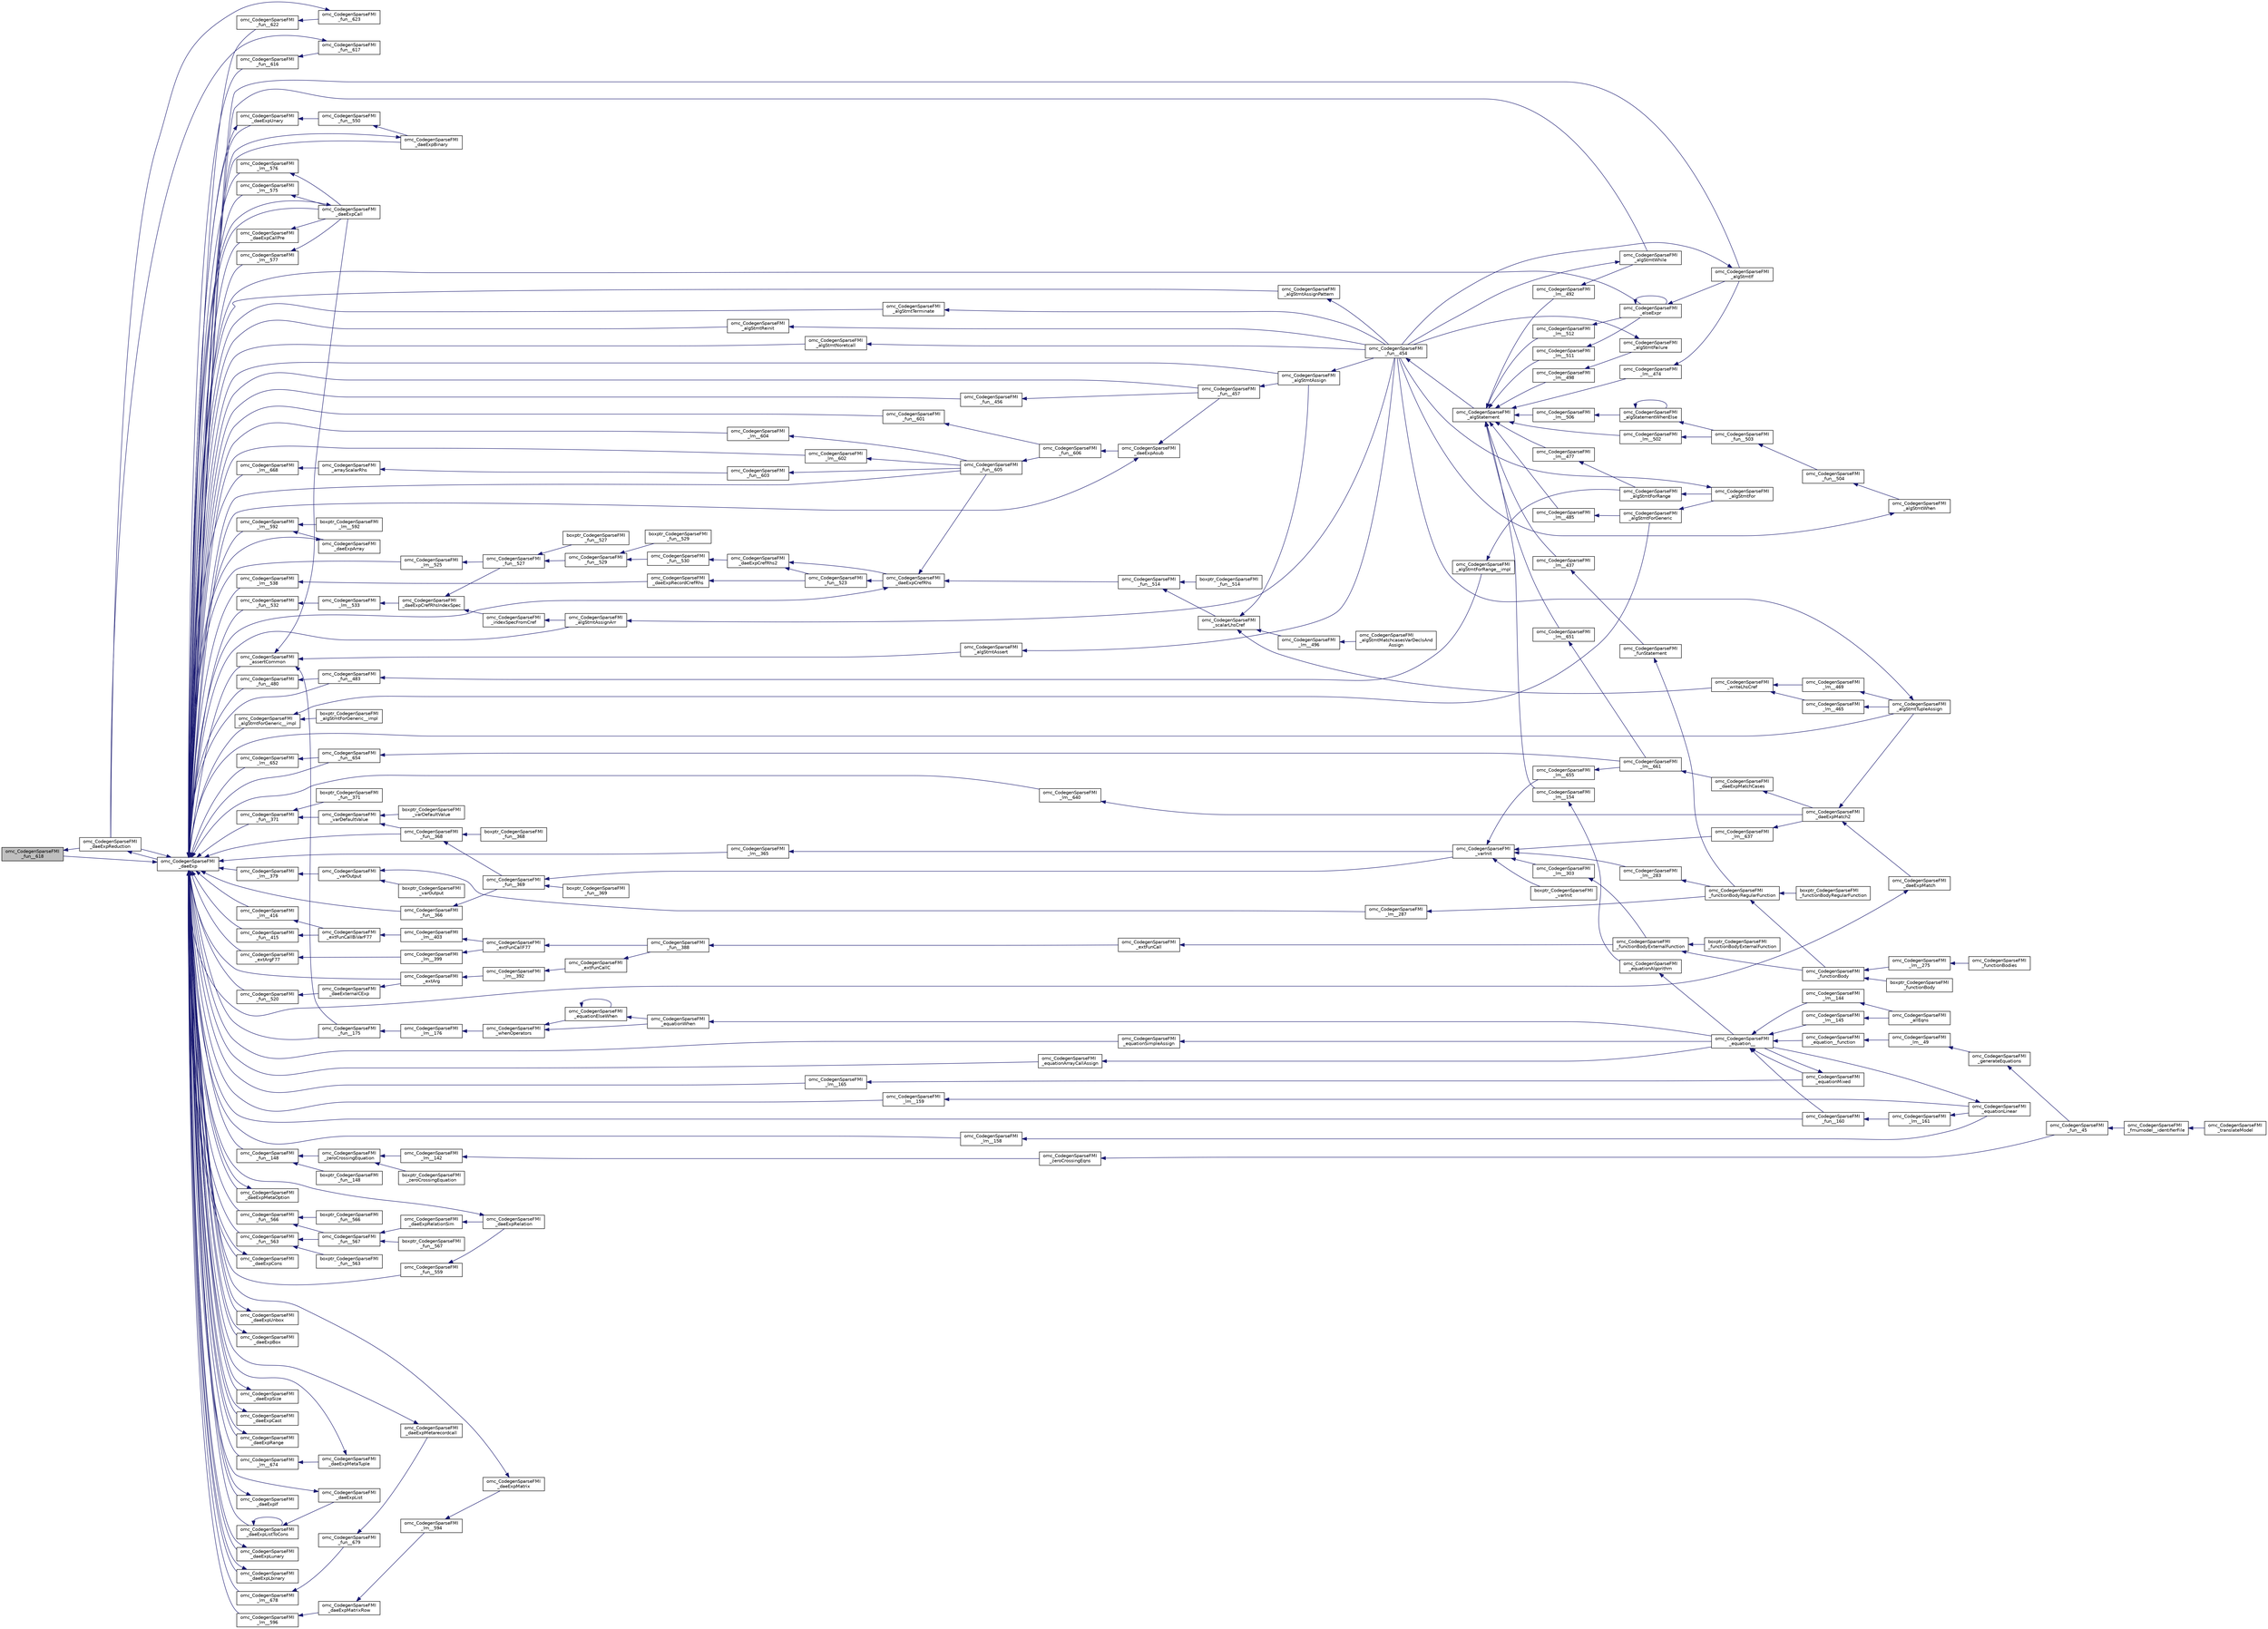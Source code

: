 digraph "omc_CodegenSparseFMI_fun__618"
{
  edge [fontname="Helvetica",fontsize="10",labelfontname="Helvetica",labelfontsize="10"];
  node [fontname="Helvetica",fontsize="10",shape=record];
  rankdir="LR";
  Node146827 [label="omc_CodegenSparseFMI\l_fun__618",height=0.2,width=0.4,color="black", fillcolor="grey75", style="filled", fontcolor="black"];
  Node146827 -> Node146828 [dir="back",color="midnightblue",fontsize="10",style="solid",fontname="Helvetica"];
  Node146828 [label="omc_CodegenSparseFMI\l_daeExpReduction",height=0.2,width=0.4,color="black", fillcolor="white", style="filled",URL="$da/d88/_codegen_sparse_f_m_i_8h.html#a215e1cfa638090eb2c87b8d31be99cf0"];
  Node146828 -> Node146829 [dir="back",color="midnightblue",fontsize="10",style="solid",fontname="Helvetica"];
  Node146829 [label="omc_CodegenSparseFMI\l_daeExp",height=0.2,width=0.4,color="black", fillcolor="white", style="filled",URL="$da/d88/_codegen_sparse_f_m_i_8h.html#ab26972f772620810838d527d8554f2ac"];
  Node146829 -> Node146830 [dir="back",color="midnightblue",fontsize="10",style="solid",fontname="Helvetica"];
  Node146830 [label="omc_CodegenSparseFMI\l_assertCommon",height=0.2,width=0.4,color="black", fillcolor="white", style="filled",URL="$da/d88/_codegen_sparse_f_m_i_8h.html#affff73cc747add47129bcbacc2d38f9a"];
  Node146830 -> Node146831 [dir="back",color="midnightblue",fontsize="10",style="solid",fontname="Helvetica"];
  Node146831 [label="omc_CodegenSparseFMI\l_daeExpCall",height=0.2,width=0.4,color="black", fillcolor="white", style="filled",URL="$da/d88/_codegen_sparse_f_m_i_8h.html#a48a7b37bcd95aafb972b82321fa96aac"];
  Node146831 -> Node146829 [dir="back",color="midnightblue",fontsize="10",style="solid",fontname="Helvetica"];
  Node146830 -> Node146832 [dir="back",color="midnightblue",fontsize="10",style="solid",fontname="Helvetica"];
  Node146832 [label="omc_CodegenSparseFMI\l_algStmtAssert",height=0.2,width=0.4,color="black", fillcolor="white", style="filled",URL="$da/d88/_codegen_sparse_f_m_i_8h.html#a6b429ec5152996a5f9279a3ddf6844b0"];
  Node146832 -> Node146833 [dir="back",color="midnightblue",fontsize="10",style="solid",fontname="Helvetica"];
  Node146833 [label="omc_CodegenSparseFMI\l_fun__454",height=0.2,width=0.4,color="black", fillcolor="white", style="filled",URL="$d1/d2e/_codegen_sparse_f_m_i_8c.html#a38506d8a286cdb1703e9653cec496244"];
  Node146833 -> Node146834 [dir="back",color="midnightblue",fontsize="10",style="solid",fontname="Helvetica"];
  Node146834 [label="omc_CodegenSparseFMI\l_algStatement",height=0.2,width=0.4,color="black", fillcolor="white", style="filled",URL="$da/d88/_codegen_sparse_f_m_i_8h.html#a5d1fbf810cfb458410c3f606dd4518d6"];
  Node146834 -> Node146835 [dir="back",color="midnightblue",fontsize="10",style="solid",fontname="Helvetica"];
  Node146835 [label="omc_CodegenSparseFMI\l_lm__651",height=0.2,width=0.4,color="black", fillcolor="white", style="filled",URL="$d1/d2e/_codegen_sparse_f_m_i_8c.html#a4601ee3bb7611f920e2f9c96c21fce8e"];
  Node146835 -> Node146836 [dir="back",color="midnightblue",fontsize="10",style="solid",fontname="Helvetica"];
  Node146836 [label="omc_CodegenSparseFMI\l_lm__661",height=0.2,width=0.4,color="black", fillcolor="white", style="filled",URL="$d1/d2e/_codegen_sparse_f_m_i_8c.html#af15d08c53a5b48667e16622e16e97ec5"];
  Node146836 -> Node146837 [dir="back",color="midnightblue",fontsize="10",style="solid",fontname="Helvetica"];
  Node146837 [label="omc_CodegenSparseFMI\l_daeExpMatchCases",height=0.2,width=0.4,color="black", fillcolor="white", style="filled",URL="$da/d88/_codegen_sparse_f_m_i_8h.html#a67c72be0aaa49a7a85509e1c5ab98b41"];
  Node146837 -> Node146838 [dir="back",color="midnightblue",fontsize="10",style="solid",fontname="Helvetica"];
  Node146838 [label="omc_CodegenSparseFMI\l_daeExpMatch2",height=0.2,width=0.4,color="black", fillcolor="white", style="filled",URL="$da/d88/_codegen_sparse_f_m_i_8h.html#a3d2d85eda4fc6adaf9f0a30a7a870128"];
  Node146838 -> Node146839 [dir="back",color="midnightblue",fontsize="10",style="solid",fontname="Helvetica"];
  Node146839 [label="omc_CodegenSparseFMI\l_daeExpMatch",height=0.2,width=0.4,color="black", fillcolor="white", style="filled",URL="$da/d88/_codegen_sparse_f_m_i_8h.html#a59ba01dc770311168227b0e3a87b1e1d"];
  Node146839 -> Node146829 [dir="back",color="midnightblue",fontsize="10",style="solid",fontname="Helvetica"];
  Node146838 -> Node146840 [dir="back",color="midnightblue",fontsize="10",style="solid",fontname="Helvetica"];
  Node146840 [label="omc_CodegenSparseFMI\l_algStmtTupleAssign",height=0.2,width=0.4,color="black", fillcolor="white", style="filled",URL="$da/d88/_codegen_sparse_f_m_i_8h.html#a97aeb17841cb7160e7635ac180b44c9c"];
  Node146840 -> Node146833 [dir="back",color="midnightblue",fontsize="10",style="solid",fontname="Helvetica"];
  Node146834 -> Node146841 [dir="back",color="midnightblue",fontsize="10",style="solid",fontname="Helvetica"];
  Node146841 [label="omc_CodegenSparseFMI\l_lm__512",height=0.2,width=0.4,color="black", fillcolor="white", style="filled",URL="$d1/d2e/_codegen_sparse_f_m_i_8c.html#af95888dfe83bb5057d8fd4311bb02812"];
  Node146841 -> Node146842 [dir="back",color="midnightblue",fontsize="10",style="solid",fontname="Helvetica"];
  Node146842 [label="omc_CodegenSparseFMI\l_elseExpr",height=0.2,width=0.4,color="black", fillcolor="white", style="filled",URL="$da/d88/_codegen_sparse_f_m_i_8h.html#ae02994b817886c3b7f562e9552fec536"];
  Node146842 -> Node146842 [dir="back",color="midnightblue",fontsize="10",style="solid",fontname="Helvetica"];
  Node146842 -> Node146843 [dir="back",color="midnightblue",fontsize="10",style="solid",fontname="Helvetica"];
  Node146843 [label="omc_CodegenSparseFMI\l_algStmtIf",height=0.2,width=0.4,color="black", fillcolor="white", style="filled",URL="$da/d88/_codegen_sparse_f_m_i_8h.html#aa72b2ef57d1e5ee8a926acad88bf499d"];
  Node146843 -> Node146833 [dir="back",color="midnightblue",fontsize="10",style="solid",fontname="Helvetica"];
  Node146834 -> Node146844 [dir="back",color="midnightblue",fontsize="10",style="solid",fontname="Helvetica"];
  Node146844 [label="omc_CodegenSparseFMI\l_lm__511",height=0.2,width=0.4,color="black", fillcolor="white", style="filled",URL="$d1/d2e/_codegen_sparse_f_m_i_8c.html#ab0773a7f193a1fc208023bda15bcd13e"];
  Node146844 -> Node146842 [dir="back",color="midnightblue",fontsize="10",style="solid",fontname="Helvetica"];
  Node146834 -> Node146845 [dir="back",color="midnightblue",fontsize="10",style="solid",fontname="Helvetica"];
  Node146845 [label="omc_CodegenSparseFMI\l_lm__506",height=0.2,width=0.4,color="black", fillcolor="white", style="filled",URL="$d1/d2e/_codegen_sparse_f_m_i_8c.html#ab9c484cbc52677b6df8e8fb6df621cc0"];
  Node146845 -> Node146846 [dir="back",color="midnightblue",fontsize="10",style="solid",fontname="Helvetica"];
  Node146846 [label="omc_CodegenSparseFMI\l_algStatementWhenElse",height=0.2,width=0.4,color="black", fillcolor="white", style="filled",URL="$da/d88/_codegen_sparse_f_m_i_8h.html#a55c70c95b005ab4e4a668af539875303"];
  Node146846 -> Node146846 [dir="back",color="midnightblue",fontsize="10",style="solid",fontname="Helvetica"];
  Node146846 -> Node146847 [dir="back",color="midnightblue",fontsize="10",style="solid",fontname="Helvetica"];
  Node146847 [label="omc_CodegenSparseFMI\l_fun__503",height=0.2,width=0.4,color="black", fillcolor="white", style="filled",URL="$d1/d2e/_codegen_sparse_f_m_i_8c.html#a2f60622244298e4d41f2a4f51d7b6875"];
  Node146847 -> Node146848 [dir="back",color="midnightblue",fontsize="10",style="solid",fontname="Helvetica"];
  Node146848 [label="omc_CodegenSparseFMI\l_fun__504",height=0.2,width=0.4,color="black", fillcolor="white", style="filled",URL="$d1/d2e/_codegen_sparse_f_m_i_8c.html#a34c708458b1cf12fb6f5f8b4d739cfd1"];
  Node146848 -> Node146849 [dir="back",color="midnightblue",fontsize="10",style="solid",fontname="Helvetica"];
  Node146849 [label="omc_CodegenSparseFMI\l_algStmtWhen",height=0.2,width=0.4,color="black", fillcolor="white", style="filled",URL="$da/d88/_codegen_sparse_f_m_i_8h.html#a1045cff030f158d7beb1890107038b8d"];
  Node146849 -> Node146833 [dir="back",color="midnightblue",fontsize="10",style="solid",fontname="Helvetica"];
  Node146834 -> Node146850 [dir="back",color="midnightblue",fontsize="10",style="solid",fontname="Helvetica"];
  Node146850 [label="omc_CodegenSparseFMI\l_lm__502",height=0.2,width=0.4,color="black", fillcolor="white", style="filled",URL="$d1/d2e/_codegen_sparse_f_m_i_8c.html#a7b108abc44b96cb6c9ed48e243a90fad"];
  Node146850 -> Node146847 [dir="back",color="midnightblue",fontsize="10",style="solid",fontname="Helvetica"];
  Node146834 -> Node146851 [dir="back",color="midnightblue",fontsize="10",style="solid",fontname="Helvetica"];
  Node146851 [label="omc_CodegenSparseFMI\l_lm__498",height=0.2,width=0.4,color="black", fillcolor="white", style="filled",URL="$d1/d2e/_codegen_sparse_f_m_i_8c.html#a9a587324a76d2a404951bc9b392ed5cb"];
  Node146851 -> Node146852 [dir="back",color="midnightblue",fontsize="10",style="solid",fontname="Helvetica"];
  Node146852 [label="omc_CodegenSparseFMI\l_algStmtFailure",height=0.2,width=0.4,color="black", fillcolor="white", style="filled",URL="$da/d88/_codegen_sparse_f_m_i_8h.html#ad11b2d0a665f24fbe809721a52d58392"];
  Node146852 -> Node146833 [dir="back",color="midnightblue",fontsize="10",style="solid",fontname="Helvetica"];
  Node146834 -> Node146853 [dir="back",color="midnightblue",fontsize="10",style="solid",fontname="Helvetica"];
  Node146853 [label="omc_CodegenSparseFMI\l_lm__492",height=0.2,width=0.4,color="black", fillcolor="white", style="filled",URL="$d1/d2e/_codegen_sparse_f_m_i_8c.html#a72ef5dd5785e8cfbae898a4957299174"];
  Node146853 -> Node146854 [dir="back",color="midnightblue",fontsize="10",style="solid",fontname="Helvetica"];
  Node146854 [label="omc_CodegenSparseFMI\l_algStmtWhile",height=0.2,width=0.4,color="black", fillcolor="white", style="filled",URL="$da/d88/_codegen_sparse_f_m_i_8h.html#a737e817657aa616db460e3a97c2e3107"];
  Node146854 -> Node146833 [dir="back",color="midnightblue",fontsize="10",style="solid",fontname="Helvetica"];
  Node146834 -> Node146855 [dir="back",color="midnightblue",fontsize="10",style="solid",fontname="Helvetica"];
  Node146855 [label="omc_CodegenSparseFMI\l_lm__485",height=0.2,width=0.4,color="black", fillcolor="white", style="filled",URL="$d1/d2e/_codegen_sparse_f_m_i_8c.html#aaee69379b676eacca1ab73ffa0291eea"];
  Node146855 -> Node146856 [dir="back",color="midnightblue",fontsize="10",style="solid",fontname="Helvetica"];
  Node146856 [label="omc_CodegenSparseFMI\l_algStmtForGeneric",height=0.2,width=0.4,color="black", fillcolor="white", style="filled",URL="$da/d88/_codegen_sparse_f_m_i_8h.html#a15ee44d2afe47cb6295a4d916b0ca7a1"];
  Node146856 -> Node146857 [dir="back",color="midnightblue",fontsize="10",style="solid",fontname="Helvetica"];
  Node146857 [label="omc_CodegenSparseFMI\l_algStmtFor",height=0.2,width=0.4,color="black", fillcolor="white", style="filled",URL="$da/d88/_codegen_sparse_f_m_i_8h.html#a4a85a211bdd342c5634f687ac8530821"];
  Node146857 -> Node146833 [dir="back",color="midnightblue",fontsize="10",style="solid",fontname="Helvetica"];
  Node146834 -> Node146858 [dir="back",color="midnightblue",fontsize="10",style="solid",fontname="Helvetica"];
  Node146858 [label="omc_CodegenSparseFMI\l_lm__477",height=0.2,width=0.4,color="black", fillcolor="white", style="filled",URL="$d1/d2e/_codegen_sparse_f_m_i_8c.html#a2f9a22c9a97ca26efa4457a52c8310c9"];
  Node146858 -> Node146859 [dir="back",color="midnightblue",fontsize="10",style="solid",fontname="Helvetica"];
  Node146859 [label="omc_CodegenSparseFMI\l_algStmtForRange",height=0.2,width=0.4,color="black", fillcolor="white", style="filled",URL="$da/d88/_codegen_sparse_f_m_i_8h.html#aec1da676936e15ede37d5d7df69bd5d3"];
  Node146859 -> Node146857 [dir="back",color="midnightblue",fontsize="10",style="solid",fontname="Helvetica"];
  Node146834 -> Node146860 [dir="back",color="midnightblue",fontsize="10",style="solid",fontname="Helvetica"];
  Node146860 [label="omc_CodegenSparseFMI\l_lm__474",height=0.2,width=0.4,color="black", fillcolor="white", style="filled",URL="$d1/d2e/_codegen_sparse_f_m_i_8c.html#a39706f1a079b0966689768a75ddc77b3"];
  Node146860 -> Node146843 [dir="back",color="midnightblue",fontsize="10",style="solid",fontname="Helvetica"];
  Node146834 -> Node146861 [dir="back",color="midnightblue",fontsize="10",style="solid",fontname="Helvetica"];
  Node146861 [label="omc_CodegenSparseFMI\l_lm__437",height=0.2,width=0.4,color="black", fillcolor="white", style="filled",URL="$d1/d2e/_codegen_sparse_f_m_i_8c.html#a1bcb8bb8090787c8cfad3cc233eb2cbb"];
  Node146861 -> Node146862 [dir="back",color="midnightblue",fontsize="10",style="solid",fontname="Helvetica"];
  Node146862 [label="omc_CodegenSparseFMI\l_funStatement",height=0.2,width=0.4,color="black", fillcolor="white", style="filled",URL="$da/d88/_codegen_sparse_f_m_i_8h.html#a6011fbd6700693d91a736f67f7cd333a"];
  Node146862 -> Node146863 [dir="back",color="midnightblue",fontsize="10",style="solid",fontname="Helvetica"];
  Node146863 [label="omc_CodegenSparseFMI\l_functionBodyRegularFunction",height=0.2,width=0.4,color="black", fillcolor="white", style="filled",URL="$da/d88/_codegen_sparse_f_m_i_8h.html#a35f588d60d8560ad7c541738fc9bc5d0"];
  Node146863 -> Node146864 [dir="back",color="midnightblue",fontsize="10",style="solid",fontname="Helvetica"];
  Node146864 [label="boxptr_CodegenSparseFMI\l_functionBodyRegularFunction",height=0.2,width=0.4,color="black", fillcolor="white", style="filled",URL="$da/d88/_codegen_sparse_f_m_i_8h.html#ad0cd59d6ca1bf8ab02b015f235daadf1"];
  Node146863 -> Node146865 [dir="back",color="midnightblue",fontsize="10",style="solid",fontname="Helvetica"];
  Node146865 [label="omc_CodegenSparseFMI\l_functionBody",height=0.2,width=0.4,color="black", fillcolor="white", style="filled",URL="$da/d88/_codegen_sparse_f_m_i_8h.html#a8326dd08d50f77b343a0b1e9fdee90d6"];
  Node146865 -> Node146866 [dir="back",color="midnightblue",fontsize="10",style="solid",fontname="Helvetica"];
  Node146866 [label="boxptr_CodegenSparseFMI\l_functionBody",height=0.2,width=0.4,color="black", fillcolor="white", style="filled",URL="$da/d88/_codegen_sparse_f_m_i_8h.html#a1450c37977ff46f0a318f1740d46b3a2"];
  Node146865 -> Node146867 [dir="back",color="midnightblue",fontsize="10",style="solid",fontname="Helvetica"];
  Node146867 [label="omc_CodegenSparseFMI\l_lm__275",height=0.2,width=0.4,color="black", fillcolor="white", style="filled",URL="$d1/d2e/_codegen_sparse_f_m_i_8c.html#afa6f1fb10983410b266344362bafabb7"];
  Node146867 -> Node146868 [dir="back",color="midnightblue",fontsize="10",style="solid",fontname="Helvetica"];
  Node146868 [label="omc_CodegenSparseFMI\l_functionBodies",height=0.2,width=0.4,color="black", fillcolor="white", style="filled",URL="$da/d88/_codegen_sparse_f_m_i_8h.html#ad5d463f801d993e3be31d7c8963771af"];
  Node146834 -> Node146869 [dir="back",color="midnightblue",fontsize="10",style="solid",fontname="Helvetica"];
  Node146869 [label="omc_CodegenSparseFMI\l_lm__154",height=0.2,width=0.4,color="black", fillcolor="white", style="filled",URL="$d1/d2e/_codegen_sparse_f_m_i_8c.html#a1572fc969206bf7560bccaad1883519a"];
  Node146869 -> Node146870 [dir="back",color="midnightblue",fontsize="10",style="solid",fontname="Helvetica"];
  Node146870 [label="omc_CodegenSparseFMI\l_equationAlgorithm",height=0.2,width=0.4,color="black", fillcolor="white", style="filled",URL="$da/d88/_codegen_sparse_f_m_i_8h.html#adc1144a1e01b13d32f1cd272edef769f"];
  Node146870 -> Node146871 [dir="back",color="midnightblue",fontsize="10",style="solid",fontname="Helvetica"];
  Node146871 [label="omc_CodegenSparseFMI\l_equation__",height=0.2,width=0.4,color="black", fillcolor="white", style="filled",URL="$da/d88/_codegen_sparse_f_m_i_8h.html#a99f4c0cb745d02faf3615bcda104a18a"];
  Node146871 -> Node146872 [dir="back",color="midnightblue",fontsize="10",style="solid",fontname="Helvetica"];
  Node146872 [label="omc_CodegenSparseFMI\l_equationMixed",height=0.2,width=0.4,color="black", fillcolor="white", style="filled",URL="$da/d88/_codegen_sparse_f_m_i_8h.html#ac29f9768bd0d77a3e1e85ee8d33113f2"];
  Node146872 -> Node146871 [dir="back",color="midnightblue",fontsize="10",style="solid",fontname="Helvetica"];
  Node146871 -> Node146873 [dir="back",color="midnightblue",fontsize="10",style="solid",fontname="Helvetica"];
  Node146873 [label="omc_CodegenSparseFMI\l_fun__160",height=0.2,width=0.4,color="black", fillcolor="white", style="filled",URL="$d1/d2e/_codegen_sparse_f_m_i_8c.html#ae706b7e1daac9ecce083bb0f153c4537"];
  Node146873 -> Node146874 [dir="back",color="midnightblue",fontsize="10",style="solid",fontname="Helvetica"];
  Node146874 [label="omc_CodegenSparseFMI\l_lm__161",height=0.2,width=0.4,color="black", fillcolor="white", style="filled",URL="$d1/d2e/_codegen_sparse_f_m_i_8c.html#afef10b15667b5fa348e2e5474100a059"];
  Node146874 -> Node146875 [dir="back",color="midnightblue",fontsize="10",style="solid",fontname="Helvetica"];
  Node146875 [label="omc_CodegenSparseFMI\l_equationLinear",height=0.2,width=0.4,color="black", fillcolor="white", style="filled",URL="$da/d88/_codegen_sparse_f_m_i_8h.html#ae8ae758cee8e51f80c69f273ea2dead4"];
  Node146875 -> Node146871 [dir="back",color="midnightblue",fontsize="10",style="solid",fontname="Helvetica"];
  Node146871 -> Node146876 [dir="back",color="midnightblue",fontsize="10",style="solid",fontname="Helvetica"];
  Node146876 [label="omc_CodegenSparseFMI\l_lm__145",height=0.2,width=0.4,color="black", fillcolor="white", style="filled",URL="$d1/d2e/_codegen_sparse_f_m_i_8c.html#a482b9fe4a2cf1170ba37c04cbeeba56b"];
  Node146876 -> Node146877 [dir="back",color="midnightblue",fontsize="10",style="solid",fontname="Helvetica"];
  Node146877 [label="omc_CodegenSparseFMI\l_allEqns",height=0.2,width=0.4,color="black", fillcolor="white", style="filled",URL="$da/d88/_codegen_sparse_f_m_i_8h.html#a94fa0652e8d98e8869394cc988af391b"];
  Node146871 -> Node146878 [dir="back",color="midnightblue",fontsize="10",style="solid",fontname="Helvetica"];
  Node146878 [label="omc_CodegenSparseFMI\l_lm__144",height=0.2,width=0.4,color="black", fillcolor="white", style="filled",URL="$d1/d2e/_codegen_sparse_f_m_i_8c.html#a53bc84287c3730b73c523380ca378dcf"];
  Node146878 -> Node146877 [dir="back",color="midnightblue",fontsize="10",style="solid",fontname="Helvetica"];
  Node146871 -> Node146879 [dir="back",color="midnightblue",fontsize="10",style="solid",fontname="Helvetica"];
  Node146879 [label="omc_CodegenSparseFMI\l_equation__function",height=0.2,width=0.4,color="black", fillcolor="white", style="filled",URL="$da/d88/_codegen_sparse_f_m_i_8h.html#a3b6d78478d2920ade27380933feef664"];
  Node146879 -> Node146880 [dir="back",color="midnightblue",fontsize="10",style="solid",fontname="Helvetica"];
  Node146880 [label="omc_CodegenSparseFMI\l_lm__49",height=0.2,width=0.4,color="black", fillcolor="white", style="filled",URL="$d1/d2e/_codegen_sparse_f_m_i_8c.html#afd950130e5951ce5d9b078504b8e5445"];
  Node146880 -> Node146881 [dir="back",color="midnightblue",fontsize="10",style="solid",fontname="Helvetica"];
  Node146881 [label="omc_CodegenSparseFMI\l_generateEquations",height=0.2,width=0.4,color="black", fillcolor="white", style="filled",URL="$da/d88/_codegen_sparse_f_m_i_8h.html#a944e50c37aa93fa6e9c540a7d9a7f671"];
  Node146881 -> Node146882 [dir="back",color="midnightblue",fontsize="10",style="solid",fontname="Helvetica"];
  Node146882 [label="omc_CodegenSparseFMI\l_fun__45",height=0.2,width=0.4,color="black", fillcolor="white", style="filled",URL="$d1/d2e/_codegen_sparse_f_m_i_8c.html#a33c397eee4567dbaf5269d88f9ea50f2"];
  Node146882 -> Node146883 [dir="back",color="midnightblue",fontsize="10",style="solid",fontname="Helvetica"];
  Node146883 [label="omc_CodegenSparseFMI\l_fmumodel__identifierFile",height=0.2,width=0.4,color="black", fillcolor="white", style="filled",URL="$da/d88/_codegen_sparse_f_m_i_8h.html#a0d704247081fbb1f268bdd5ae5d7f3f3"];
  Node146883 -> Node146884 [dir="back",color="midnightblue",fontsize="10",style="solid",fontname="Helvetica"];
  Node146884 [label="omc_CodegenSparseFMI\l_translateModel",height=0.2,width=0.4,color="black", fillcolor="white", style="filled",URL="$da/d88/_codegen_sparse_f_m_i_8h.html#a6e115544fcae7968ab9fa00a0ea17b1d"];
  Node146830 -> Node146885 [dir="back",color="midnightblue",fontsize="10",style="solid",fontname="Helvetica"];
  Node146885 [label="omc_CodegenSparseFMI\l_fun__175",height=0.2,width=0.4,color="black", fillcolor="white", style="filled",URL="$d1/d2e/_codegen_sparse_f_m_i_8c.html#ae71d3dbce84027f4da25d630128e9f06"];
  Node146885 -> Node146886 [dir="back",color="midnightblue",fontsize="10",style="solid",fontname="Helvetica"];
  Node146886 [label="omc_CodegenSparseFMI\l_lm__176",height=0.2,width=0.4,color="black", fillcolor="white", style="filled",URL="$d1/d2e/_codegen_sparse_f_m_i_8c.html#a3aab67e796da3718ac21ae4e0b10522b"];
  Node146886 -> Node146887 [dir="back",color="midnightblue",fontsize="10",style="solid",fontname="Helvetica"];
  Node146887 [label="omc_CodegenSparseFMI\l_whenOperators",height=0.2,width=0.4,color="black", fillcolor="white", style="filled",URL="$da/d88/_codegen_sparse_f_m_i_8h.html#aaa56a6cbe937c9e43604fbefcddc43d4"];
  Node146887 -> Node146888 [dir="back",color="midnightblue",fontsize="10",style="solid",fontname="Helvetica"];
  Node146888 [label="omc_CodegenSparseFMI\l_equationElseWhen",height=0.2,width=0.4,color="black", fillcolor="white", style="filled",URL="$da/d88/_codegen_sparse_f_m_i_8h.html#a9252f94be6a8d4db5d542a2a30867d21"];
  Node146888 -> Node146888 [dir="back",color="midnightblue",fontsize="10",style="solid",fontname="Helvetica"];
  Node146888 -> Node146889 [dir="back",color="midnightblue",fontsize="10",style="solid",fontname="Helvetica"];
  Node146889 [label="omc_CodegenSparseFMI\l_equationWhen",height=0.2,width=0.4,color="black", fillcolor="white", style="filled",URL="$da/d88/_codegen_sparse_f_m_i_8h.html#a182b50d619540de019adbeb9053f85d2"];
  Node146889 -> Node146871 [dir="back",color="midnightblue",fontsize="10",style="solid",fontname="Helvetica"];
  Node146887 -> Node146889 [dir="back",color="midnightblue",fontsize="10",style="solid",fontname="Helvetica"];
  Node146829 -> Node146890 [dir="back",color="midnightblue",fontsize="10",style="solid",fontname="Helvetica"];
  Node146890 [label="omc_CodegenSparseFMI\l_algStmtAssignPattern",height=0.2,width=0.4,color="black", fillcolor="white", style="filled",URL="$da/d88/_codegen_sparse_f_m_i_8h.html#aa769cf6a279946c8484ba60efafa1bc7"];
  Node146890 -> Node146833 [dir="back",color="midnightblue",fontsize="10",style="solid",fontname="Helvetica"];
  Node146829 -> Node146891 [dir="back",color="midnightblue",fontsize="10",style="solid",fontname="Helvetica"];
  Node146891 [label="omc_CodegenSparseFMI\l_lm__678",height=0.2,width=0.4,color="black", fillcolor="white", style="filled",URL="$d1/d2e/_codegen_sparse_f_m_i_8c.html#a128c47290974b3ffbcea043e82979943"];
  Node146891 -> Node146892 [dir="back",color="midnightblue",fontsize="10",style="solid",fontname="Helvetica"];
  Node146892 [label="omc_CodegenSparseFMI\l_fun__679",height=0.2,width=0.4,color="black", fillcolor="white", style="filled",URL="$d1/d2e/_codegen_sparse_f_m_i_8c.html#a2365ba198f39b872daa06cc5d23c6252"];
  Node146892 -> Node146893 [dir="back",color="midnightblue",fontsize="10",style="solid",fontname="Helvetica"];
  Node146893 [label="omc_CodegenSparseFMI\l_daeExpMetarecordcall",height=0.2,width=0.4,color="black", fillcolor="white", style="filled",URL="$da/d88/_codegen_sparse_f_m_i_8h.html#af4d3cdaeb7380d8a65146e12030c5c0e"];
  Node146893 -> Node146829 [dir="back",color="midnightblue",fontsize="10",style="solid",fontname="Helvetica"];
  Node146829 -> Node146894 [dir="back",color="midnightblue",fontsize="10",style="solid",fontname="Helvetica"];
  Node146894 [label="omc_CodegenSparseFMI\l_daeExpMetaOption",height=0.2,width=0.4,color="black", fillcolor="white", style="filled",URL="$da/d88/_codegen_sparse_f_m_i_8h.html#ae536b39241762561555271004c37440e"];
  Node146894 -> Node146829 [dir="back",color="midnightblue",fontsize="10",style="solid",fontname="Helvetica"];
  Node146829 -> Node146895 [dir="back",color="midnightblue",fontsize="10",style="solid",fontname="Helvetica"];
  Node146895 [label="omc_CodegenSparseFMI\l_lm__674",height=0.2,width=0.4,color="black", fillcolor="white", style="filled",URL="$d1/d2e/_codegen_sparse_f_m_i_8c.html#ad52f1b672015908228e495a9b9ff40ca"];
  Node146895 -> Node146896 [dir="back",color="midnightblue",fontsize="10",style="solid",fontname="Helvetica"];
  Node146896 [label="omc_CodegenSparseFMI\l_daeExpMetaTuple",height=0.2,width=0.4,color="black", fillcolor="white", style="filled",URL="$da/d88/_codegen_sparse_f_m_i_8h.html#a37dab4d4c7bc7fd838505c060a8b9049"];
  Node146896 -> Node146829 [dir="back",color="midnightblue",fontsize="10",style="solid",fontname="Helvetica"];
  Node146829 -> Node146897 [dir="back",color="midnightblue",fontsize="10",style="solid",fontname="Helvetica"];
  Node146897 [label="omc_CodegenSparseFMI\l_daeExpCons",height=0.2,width=0.4,color="black", fillcolor="white", style="filled",URL="$da/d88/_codegen_sparse_f_m_i_8h.html#ab881b9f7dbddb69fe91bb74c9c5c54c1"];
  Node146897 -> Node146829 [dir="back",color="midnightblue",fontsize="10",style="solid",fontname="Helvetica"];
  Node146829 -> Node146898 [dir="back",color="midnightblue",fontsize="10",style="solid",fontname="Helvetica"];
  Node146898 [label="omc_CodegenSparseFMI\l_daeExpListToCons",height=0.2,width=0.4,color="black", fillcolor="white", style="filled",URL="$da/d88/_codegen_sparse_f_m_i_8h.html#a1d1ae6cb82e69292e58b8c65e002ea55"];
  Node146898 -> Node146898 [dir="back",color="midnightblue",fontsize="10",style="solid",fontname="Helvetica"];
  Node146898 -> Node146899 [dir="back",color="midnightblue",fontsize="10",style="solid",fontname="Helvetica"];
  Node146899 [label="omc_CodegenSparseFMI\l_daeExpList",height=0.2,width=0.4,color="black", fillcolor="white", style="filled",URL="$da/d88/_codegen_sparse_f_m_i_8h.html#a2f666b582c610d5c8b23988ecba9664b"];
  Node146899 -> Node146829 [dir="back",color="midnightblue",fontsize="10",style="solid",fontname="Helvetica"];
  Node146829 -> Node146900 [dir="back",color="midnightblue",fontsize="10",style="solid",fontname="Helvetica"];
  Node146900 [label="omc_CodegenSparseFMI\l_lm__668",height=0.2,width=0.4,color="black", fillcolor="white", style="filled",URL="$d1/d2e/_codegen_sparse_f_m_i_8c.html#a76351725b41da0af498aadf54b92c275"];
  Node146900 -> Node146901 [dir="back",color="midnightblue",fontsize="10",style="solid",fontname="Helvetica"];
  Node146901 [label="omc_CodegenSparseFMI\l_arrayScalarRhs",height=0.2,width=0.4,color="black", fillcolor="white", style="filled",URL="$da/d88/_codegen_sparse_f_m_i_8h.html#ab4de96fd8fb5647ef325ca122a4753f3"];
  Node146901 -> Node146902 [dir="back",color="midnightblue",fontsize="10",style="solid",fontname="Helvetica"];
  Node146902 [label="omc_CodegenSparseFMI\l_fun__603",height=0.2,width=0.4,color="black", fillcolor="white", style="filled",URL="$d1/d2e/_codegen_sparse_f_m_i_8c.html#adbd2857da6df0e479b3bd77c5b7a8f7d"];
  Node146902 -> Node146903 [dir="back",color="midnightblue",fontsize="10",style="solid",fontname="Helvetica"];
  Node146903 [label="omc_CodegenSparseFMI\l_fun__605",height=0.2,width=0.4,color="black", fillcolor="white", style="filled",URL="$d1/d2e/_codegen_sparse_f_m_i_8c.html#a9bd0f333ed74be93d8bd6468cde56736"];
  Node146903 -> Node146904 [dir="back",color="midnightblue",fontsize="10",style="solid",fontname="Helvetica"];
  Node146904 [label="omc_CodegenSparseFMI\l_fun__606",height=0.2,width=0.4,color="black", fillcolor="white", style="filled",URL="$d1/d2e/_codegen_sparse_f_m_i_8c.html#a57e7ee8cc6cf0e5de142a92a92caf6d0"];
  Node146904 -> Node146905 [dir="back",color="midnightblue",fontsize="10",style="solid",fontname="Helvetica"];
  Node146905 [label="omc_CodegenSparseFMI\l_daeExpAsub",height=0.2,width=0.4,color="black", fillcolor="white", style="filled",URL="$da/d88/_codegen_sparse_f_m_i_8h.html#ab042430b0f630bd548c9122206a41a76"];
  Node146905 -> Node146829 [dir="back",color="midnightblue",fontsize="10",style="solid",fontname="Helvetica"];
  Node146905 -> Node146906 [dir="back",color="midnightblue",fontsize="10",style="solid",fontname="Helvetica"];
  Node146906 [label="omc_CodegenSparseFMI\l_fun__457",height=0.2,width=0.4,color="black", fillcolor="white", style="filled",URL="$d1/d2e/_codegen_sparse_f_m_i_8c.html#a9a66843f2c8f85ed8a0e89829eadf41b"];
  Node146906 -> Node146907 [dir="back",color="midnightblue",fontsize="10",style="solid",fontname="Helvetica"];
  Node146907 [label="omc_CodegenSparseFMI\l_algStmtAssign",height=0.2,width=0.4,color="black", fillcolor="white", style="filled",URL="$da/d88/_codegen_sparse_f_m_i_8h.html#a1c3cbb22c2453d6b93e5a19e87126639"];
  Node146907 -> Node146833 [dir="back",color="midnightblue",fontsize="10",style="solid",fontname="Helvetica"];
  Node146829 -> Node146908 [dir="back",color="midnightblue",fontsize="10",style="solid",fontname="Helvetica"];
  Node146908 [label="omc_CodegenSparseFMI\l_daeExpUnbox",height=0.2,width=0.4,color="black", fillcolor="white", style="filled",URL="$da/d88/_codegen_sparse_f_m_i_8h.html#ad8a93ec5bfec6454d268e95a82bf96b8"];
  Node146908 -> Node146829 [dir="back",color="midnightblue",fontsize="10",style="solid",fontname="Helvetica"];
  Node146829 -> Node146909 [dir="back",color="midnightblue",fontsize="10",style="solid",fontname="Helvetica"];
  Node146909 [label="omc_CodegenSparseFMI\l_daeExpBox",height=0.2,width=0.4,color="black", fillcolor="white", style="filled",URL="$da/d88/_codegen_sparse_f_m_i_8h.html#a39dc1615a535b01d20db9b87fc607d3c"];
  Node146909 -> Node146829 [dir="back",color="midnightblue",fontsize="10",style="solid",fontname="Helvetica"];
  Node146829 -> Node146910 [dir="back",color="midnightblue",fontsize="10",style="solid",fontname="Helvetica"];
  Node146910 [label="omc_CodegenSparseFMI\l_fun__654",height=0.2,width=0.4,color="black", fillcolor="white", style="filled",URL="$d1/d2e/_codegen_sparse_f_m_i_8c.html#a779418d021f2bf6e5e05257271d6512f"];
  Node146910 -> Node146836 [dir="back",color="midnightblue",fontsize="10",style="solid",fontname="Helvetica"];
  Node146829 -> Node146911 [dir="back",color="midnightblue",fontsize="10",style="solid",fontname="Helvetica"];
  Node146911 [label="omc_CodegenSparseFMI\l_lm__652",height=0.2,width=0.4,color="black", fillcolor="white", style="filled",URL="$d1/d2e/_codegen_sparse_f_m_i_8c.html#afb77daba20dc13d99f8916228d277ad2"];
  Node146911 -> Node146910 [dir="back",color="midnightblue",fontsize="10",style="solid",fontname="Helvetica"];
  Node146829 -> Node146912 [dir="back",color="midnightblue",fontsize="10",style="solid",fontname="Helvetica"];
  Node146912 [label="omc_CodegenSparseFMI\l_lm__640",height=0.2,width=0.4,color="black", fillcolor="white", style="filled",URL="$d1/d2e/_codegen_sparse_f_m_i_8c.html#ab7ae5141c274871c57b0fb912e7ddaf7"];
  Node146912 -> Node146838 [dir="back",color="midnightblue",fontsize="10",style="solid",fontname="Helvetica"];
  Node146829 -> Node146828 [dir="back",color="midnightblue",fontsize="10",style="solid",fontname="Helvetica"];
  Node146829 -> Node146913 [dir="back",color="midnightblue",fontsize="10",style="solid",fontname="Helvetica"];
  Node146913 [label="omc_CodegenSparseFMI\l_fun__622",height=0.2,width=0.4,color="black", fillcolor="white", style="filled",URL="$d1/d2e/_codegen_sparse_f_m_i_8c.html#ae5c95b0ba06e68ed18a5d60da4cda046"];
  Node146913 -> Node146914 [dir="back",color="midnightblue",fontsize="10",style="solid",fontname="Helvetica"];
  Node146914 [label="omc_CodegenSparseFMI\l_fun__623",height=0.2,width=0.4,color="black", fillcolor="white", style="filled",URL="$d1/d2e/_codegen_sparse_f_m_i_8c.html#ad252a6b0c4628a8f587fbfdf6b702226"];
  Node146914 -> Node146828 [dir="back",color="midnightblue",fontsize="10",style="solid",fontname="Helvetica"];
  Node146829 -> Node146827 [dir="back",color="midnightblue",fontsize="10",style="solid",fontname="Helvetica"];
  Node146829 -> Node146915 [dir="back",color="midnightblue",fontsize="10",style="solid",fontname="Helvetica"];
  Node146915 [label="omc_CodegenSparseFMI\l_fun__616",height=0.2,width=0.4,color="black", fillcolor="white", style="filled",URL="$d1/d2e/_codegen_sparse_f_m_i_8c.html#a635859e8c511453505953fab612853b3"];
  Node146915 -> Node146916 [dir="back",color="midnightblue",fontsize="10",style="solid",fontname="Helvetica"];
  Node146916 [label="omc_CodegenSparseFMI\l_fun__617",height=0.2,width=0.4,color="black", fillcolor="white", style="filled",URL="$d1/d2e/_codegen_sparse_f_m_i_8c.html#aa08069808fe588458678d9549eb3b245"];
  Node146916 -> Node146828 [dir="back",color="midnightblue",fontsize="10",style="solid",fontname="Helvetica"];
  Node146829 -> Node146917 [dir="back",color="midnightblue",fontsize="10",style="solid",fontname="Helvetica"];
  Node146917 [label="omc_CodegenSparseFMI\l_daeExpSize",height=0.2,width=0.4,color="black", fillcolor="white", style="filled",URL="$da/d88/_codegen_sparse_f_m_i_8h.html#a65806134dc2b86c56ad13bd542641799"];
  Node146917 -> Node146829 [dir="back",color="midnightblue",fontsize="10",style="solid",fontname="Helvetica"];
  Node146829 -> Node146918 [dir="back",color="midnightblue",fontsize="10",style="solid",fontname="Helvetica"];
  Node146918 [label="omc_CodegenSparseFMI\l_daeExpCallPre",height=0.2,width=0.4,color="black", fillcolor="white", style="filled",URL="$da/d88/_codegen_sparse_f_m_i_8h.html#a14fa316eb180ca150badd71a2b426953"];
  Node146918 -> Node146831 [dir="back",color="midnightblue",fontsize="10",style="solid",fontname="Helvetica"];
  Node146829 -> Node146903 [dir="back",color="midnightblue",fontsize="10",style="solid",fontname="Helvetica"];
  Node146829 -> Node146919 [dir="back",color="midnightblue",fontsize="10",style="solid",fontname="Helvetica"];
  Node146919 [label="omc_CodegenSparseFMI\l_lm__604",height=0.2,width=0.4,color="black", fillcolor="white", style="filled",URL="$d1/d2e/_codegen_sparse_f_m_i_8c.html#a1ea19ba89eb6b92706330d280b4a28c4"];
  Node146919 -> Node146903 [dir="back",color="midnightblue",fontsize="10",style="solid",fontname="Helvetica"];
  Node146829 -> Node146920 [dir="back",color="midnightblue",fontsize="10",style="solid",fontname="Helvetica"];
  Node146920 [label="omc_CodegenSparseFMI\l_lm__602",height=0.2,width=0.4,color="black", fillcolor="white", style="filled",URL="$d1/d2e/_codegen_sparse_f_m_i_8c.html#a033ed9fe3cb36fea59e62007c6a4d090"];
  Node146920 -> Node146903 [dir="back",color="midnightblue",fontsize="10",style="solid",fontname="Helvetica"];
  Node146829 -> Node146921 [dir="back",color="midnightblue",fontsize="10",style="solid",fontname="Helvetica"];
  Node146921 [label="omc_CodegenSparseFMI\l_fun__601",height=0.2,width=0.4,color="black", fillcolor="white", style="filled",URL="$d1/d2e/_codegen_sparse_f_m_i_8c.html#a7e7064f5d085e776607bd7e91ba97557"];
  Node146921 -> Node146904 [dir="back",color="midnightblue",fontsize="10",style="solid",fontname="Helvetica"];
  Node146829 -> Node146922 [dir="back",color="midnightblue",fontsize="10",style="solid",fontname="Helvetica"];
  Node146922 [label="omc_CodegenSparseFMI\l_daeExpCast",height=0.2,width=0.4,color="black", fillcolor="white", style="filled",URL="$da/d88/_codegen_sparse_f_m_i_8h.html#a4925df985f63c7b864fc53ff465f925e"];
  Node146922 -> Node146829 [dir="back",color="midnightblue",fontsize="10",style="solid",fontname="Helvetica"];
  Node146829 -> Node146923 [dir="back",color="midnightblue",fontsize="10",style="solid",fontname="Helvetica"];
  Node146923 [label="omc_CodegenSparseFMI\l_daeExpRange",height=0.2,width=0.4,color="black", fillcolor="white", style="filled",URL="$da/d88/_codegen_sparse_f_m_i_8h.html#ab06fb091af14bb2ea0472c05fb26c075"];
  Node146923 -> Node146829 [dir="back",color="midnightblue",fontsize="10",style="solid",fontname="Helvetica"];
  Node146829 -> Node146924 [dir="back",color="midnightblue",fontsize="10",style="solid",fontname="Helvetica"];
  Node146924 [label="omc_CodegenSparseFMI\l_lm__596",height=0.2,width=0.4,color="black", fillcolor="white", style="filled",URL="$d1/d2e/_codegen_sparse_f_m_i_8c.html#a14d5df57654fa55b92d5aff9036ec0ab"];
  Node146924 -> Node146925 [dir="back",color="midnightblue",fontsize="10",style="solid",fontname="Helvetica"];
  Node146925 [label="omc_CodegenSparseFMI\l_daeExpMatrixRow",height=0.2,width=0.4,color="black", fillcolor="white", style="filled",URL="$da/d88/_codegen_sparse_f_m_i_8h.html#aaa8e0e4a311cbf73da7a14c47f4570ac"];
  Node146925 -> Node146926 [dir="back",color="midnightblue",fontsize="10",style="solid",fontname="Helvetica"];
  Node146926 [label="omc_CodegenSparseFMI\l_lm__594",height=0.2,width=0.4,color="black", fillcolor="white", style="filled",URL="$d1/d2e/_codegen_sparse_f_m_i_8c.html#a6851ce9fae595fa7b523b79ce247f9ea"];
  Node146926 -> Node146927 [dir="back",color="midnightblue",fontsize="10",style="solid",fontname="Helvetica"];
  Node146927 [label="omc_CodegenSparseFMI\l_daeExpMatrix",height=0.2,width=0.4,color="black", fillcolor="white", style="filled",URL="$da/d88/_codegen_sparse_f_m_i_8h.html#a6f74e3aeec53ec03a5f219a12576dca4"];
  Node146927 -> Node146829 [dir="back",color="midnightblue",fontsize="10",style="solid",fontname="Helvetica"];
  Node146829 -> Node146928 [dir="back",color="midnightblue",fontsize="10",style="solid",fontname="Helvetica"];
  Node146928 [label="omc_CodegenSparseFMI\l_lm__592",height=0.2,width=0.4,color="black", fillcolor="white", style="filled",URL="$d1/d2e/_codegen_sparse_f_m_i_8c.html#a2e9ed496758b97468e8f6941914f675c"];
  Node146928 -> Node146929 [dir="back",color="midnightblue",fontsize="10",style="solid",fontname="Helvetica"];
  Node146929 [label="omc_CodegenSparseFMI\l_daeExpArray",height=0.2,width=0.4,color="black", fillcolor="white", style="filled",URL="$da/d88/_codegen_sparse_f_m_i_8h.html#a88f664ab98fd5d6d05ad0e1958fa159f"];
  Node146929 -> Node146829 [dir="back",color="midnightblue",fontsize="10",style="solid",fontname="Helvetica"];
  Node146928 -> Node146930 [dir="back",color="midnightblue",fontsize="10",style="solid",fontname="Helvetica"];
  Node146930 [label="boxptr_CodegenSparseFMI\l_lm__592",height=0.2,width=0.4,color="black", fillcolor="white", style="filled",URL="$d1/d2e/_codegen_sparse_f_m_i_8c.html#a14367956a97e5e5449a9ee418310e77f"];
  Node146829 -> Node146831 [dir="back",color="midnightblue",fontsize="10",style="solid",fontname="Helvetica"];
  Node146829 -> Node146931 [dir="back",color="midnightblue",fontsize="10",style="solid",fontname="Helvetica"];
  Node146931 [label="omc_CodegenSparseFMI\l_lm__577",height=0.2,width=0.4,color="black", fillcolor="white", style="filled",URL="$d1/d2e/_codegen_sparse_f_m_i_8c.html#aa4835158f163790c1f9e865fa1b20423"];
  Node146931 -> Node146831 [dir="back",color="midnightblue",fontsize="10",style="solid",fontname="Helvetica"];
  Node146829 -> Node146932 [dir="back",color="midnightblue",fontsize="10",style="solid",fontname="Helvetica"];
  Node146932 [label="omc_CodegenSparseFMI\l_lm__576",height=0.2,width=0.4,color="black", fillcolor="white", style="filled",URL="$d1/d2e/_codegen_sparse_f_m_i_8c.html#a40ec6104238226b95ab6a66b9cfeebaf"];
  Node146932 -> Node146831 [dir="back",color="midnightblue",fontsize="10",style="solid",fontname="Helvetica"];
  Node146829 -> Node146933 [dir="back",color="midnightblue",fontsize="10",style="solid",fontname="Helvetica"];
  Node146933 [label="omc_CodegenSparseFMI\l_lm__575",height=0.2,width=0.4,color="black", fillcolor="white", style="filled",URL="$d1/d2e/_codegen_sparse_f_m_i_8c.html#a88ecf3a6232cff443bc5d54993d50fc8"];
  Node146933 -> Node146831 [dir="back",color="midnightblue",fontsize="10",style="solid",fontname="Helvetica"];
  Node146829 -> Node146934 [dir="back",color="midnightblue",fontsize="10",style="solid",fontname="Helvetica"];
  Node146934 [label="omc_CodegenSparseFMI\l_daeExpIf",height=0.2,width=0.4,color="black", fillcolor="white", style="filled",URL="$da/d88/_codegen_sparse_f_m_i_8h.html#adab7f987725ccb3a03744e1de01d4c79"];
  Node146934 -> Node146829 [dir="back",color="midnightblue",fontsize="10",style="solid",fontname="Helvetica"];
  Node146829 -> Node146935 [dir="back",color="midnightblue",fontsize="10",style="solid",fontname="Helvetica"];
  Node146935 [label="omc_CodegenSparseFMI\l_fun__566",height=0.2,width=0.4,color="black", fillcolor="white", style="filled",URL="$d1/d2e/_codegen_sparse_f_m_i_8c.html#ad34858a04dcb80cd422869b85ac7c18d"];
  Node146935 -> Node146936 [dir="back",color="midnightblue",fontsize="10",style="solid",fontname="Helvetica"];
  Node146936 [label="omc_CodegenSparseFMI\l_fun__567",height=0.2,width=0.4,color="black", fillcolor="white", style="filled",URL="$d1/d2e/_codegen_sparse_f_m_i_8c.html#aef7d2649f8ac06f68ee746f6547d3e38"];
  Node146936 -> Node146937 [dir="back",color="midnightblue",fontsize="10",style="solid",fontname="Helvetica"];
  Node146937 [label="omc_CodegenSparseFMI\l_daeExpRelationSim",height=0.2,width=0.4,color="black", fillcolor="white", style="filled",URL="$da/d88/_codegen_sparse_f_m_i_8h.html#af7a4eaffacd2294a72d4d75d8c1c750d"];
  Node146937 -> Node146938 [dir="back",color="midnightblue",fontsize="10",style="solid",fontname="Helvetica"];
  Node146938 [label="omc_CodegenSparseFMI\l_daeExpRelation",height=0.2,width=0.4,color="black", fillcolor="white", style="filled",URL="$da/d88/_codegen_sparse_f_m_i_8h.html#af5c266092524f9c43b3e5ed60bde1598"];
  Node146938 -> Node146829 [dir="back",color="midnightblue",fontsize="10",style="solid",fontname="Helvetica"];
  Node146936 -> Node146939 [dir="back",color="midnightblue",fontsize="10",style="solid",fontname="Helvetica"];
  Node146939 [label="boxptr_CodegenSparseFMI\l_fun__567",height=0.2,width=0.4,color="black", fillcolor="white", style="filled",URL="$d1/d2e/_codegen_sparse_f_m_i_8c.html#a4dc4b62519efd3816c40fd491aaa13b0"];
  Node146935 -> Node146940 [dir="back",color="midnightblue",fontsize="10",style="solid",fontname="Helvetica"];
  Node146940 [label="boxptr_CodegenSparseFMI\l_fun__566",height=0.2,width=0.4,color="black", fillcolor="white", style="filled",URL="$d1/d2e/_codegen_sparse_f_m_i_8c.html#a3c4a6d6041e14096e6ab87ed411992ba"];
  Node146829 -> Node146941 [dir="back",color="midnightblue",fontsize="10",style="solid",fontname="Helvetica"];
  Node146941 [label="omc_CodegenSparseFMI\l_fun__563",height=0.2,width=0.4,color="black", fillcolor="white", style="filled",URL="$d1/d2e/_codegen_sparse_f_m_i_8c.html#a299b039f830fdd036c59be5072bb62f8"];
  Node146941 -> Node146936 [dir="back",color="midnightblue",fontsize="10",style="solid",fontname="Helvetica"];
  Node146941 -> Node146942 [dir="back",color="midnightblue",fontsize="10",style="solid",fontname="Helvetica"];
  Node146942 [label="boxptr_CodegenSparseFMI\l_fun__563",height=0.2,width=0.4,color="black", fillcolor="white", style="filled",URL="$d1/d2e/_codegen_sparse_f_m_i_8c.html#ab0129ca19779d8146bf4ef226594e5d6"];
  Node146829 -> Node146943 [dir="back",color="midnightblue",fontsize="10",style="solid",fontname="Helvetica"];
  Node146943 [label="omc_CodegenSparseFMI\l_fun__559",height=0.2,width=0.4,color="black", fillcolor="white", style="filled",URL="$d1/d2e/_codegen_sparse_f_m_i_8c.html#a5dbc7fcb9ca1752d28d85113c0e18957"];
  Node146943 -> Node146938 [dir="back",color="midnightblue",fontsize="10",style="solid",fontname="Helvetica"];
  Node146829 -> Node146944 [dir="back",color="midnightblue",fontsize="10",style="solid",fontname="Helvetica"];
  Node146944 [label="omc_CodegenSparseFMI\l_daeExpLunary",height=0.2,width=0.4,color="black", fillcolor="white", style="filled",URL="$da/d88/_codegen_sparse_f_m_i_8h.html#a2aa1a5d377bfb468965ccc50a6f50cb6"];
  Node146944 -> Node146829 [dir="back",color="midnightblue",fontsize="10",style="solid",fontname="Helvetica"];
  Node146829 -> Node146945 [dir="back",color="midnightblue",fontsize="10",style="solid",fontname="Helvetica"];
  Node146945 [label="omc_CodegenSparseFMI\l_daeExpLbinary",height=0.2,width=0.4,color="black", fillcolor="white", style="filled",URL="$da/d88/_codegen_sparse_f_m_i_8h.html#a0f27518bcedaf68af58ebf86d3864875"];
  Node146945 -> Node146829 [dir="back",color="midnightblue",fontsize="10",style="solid",fontname="Helvetica"];
  Node146829 -> Node146946 [dir="back",color="midnightblue",fontsize="10",style="solid",fontname="Helvetica"];
  Node146946 [label="omc_CodegenSparseFMI\l_daeExpUnary",height=0.2,width=0.4,color="black", fillcolor="white", style="filled",URL="$da/d88/_codegen_sparse_f_m_i_8h.html#af745f9e4c3d9336e78492c5e0a87bfb5"];
  Node146946 -> Node146947 [dir="back",color="midnightblue",fontsize="10",style="solid",fontname="Helvetica"];
  Node146947 [label="omc_CodegenSparseFMI\l_fun__550",height=0.2,width=0.4,color="black", fillcolor="white", style="filled",URL="$d1/d2e/_codegen_sparse_f_m_i_8c.html#ac6799101bb1a54a3de54a89d7fbed728"];
  Node146947 -> Node146948 [dir="back",color="midnightblue",fontsize="10",style="solid",fontname="Helvetica"];
  Node146948 [label="omc_CodegenSparseFMI\l_daeExpBinary",height=0.2,width=0.4,color="black", fillcolor="white", style="filled",URL="$da/d88/_codegen_sparse_f_m_i_8h.html#a2cb9117735be254ba999294fd9036b86"];
  Node146948 -> Node146829 [dir="back",color="midnightblue",fontsize="10",style="solid",fontname="Helvetica"];
  Node146946 -> Node146829 [dir="back",color="midnightblue",fontsize="10",style="solid",fontname="Helvetica"];
  Node146829 -> Node146948 [dir="back",color="midnightblue",fontsize="10",style="solid",fontname="Helvetica"];
  Node146829 -> Node146949 [dir="back",color="midnightblue",fontsize="10",style="solid",fontname="Helvetica"];
  Node146949 [label="omc_CodegenSparseFMI\l_lm__538",height=0.2,width=0.4,color="black", fillcolor="white", style="filled",URL="$d1/d2e/_codegen_sparse_f_m_i_8c.html#a5132382ff9f8af0f9c81ef9fb33ce140"];
  Node146949 -> Node146950 [dir="back",color="midnightblue",fontsize="10",style="solid",fontname="Helvetica"];
  Node146950 [label="omc_CodegenSparseFMI\l_daeExpRecordCrefRhs",height=0.2,width=0.4,color="black", fillcolor="white", style="filled",URL="$da/d88/_codegen_sparse_f_m_i_8h.html#a7a5fa2c683abf9b112fce9bb14f4516e"];
  Node146950 -> Node146951 [dir="back",color="midnightblue",fontsize="10",style="solid",fontname="Helvetica"];
  Node146951 [label="omc_CodegenSparseFMI\l_fun__523",height=0.2,width=0.4,color="black", fillcolor="white", style="filled",URL="$d1/d2e/_codegen_sparse_f_m_i_8c.html#ac21903386a6c12cb7ddc073d1d74c9a8"];
  Node146951 -> Node146952 [dir="back",color="midnightblue",fontsize="10",style="solid",fontname="Helvetica"];
  Node146952 [label="omc_CodegenSparseFMI\l_daeExpCrefRhs",height=0.2,width=0.4,color="black", fillcolor="white", style="filled",URL="$da/d88/_codegen_sparse_f_m_i_8h.html#a1c8b7f7c630c2bb7f0ccdfe262bce698"];
  Node146952 -> Node146903 [dir="back",color="midnightblue",fontsize="10",style="solid",fontname="Helvetica"];
  Node146952 -> Node146829 [dir="back",color="midnightblue",fontsize="10",style="solid",fontname="Helvetica"];
  Node146952 -> Node146953 [dir="back",color="midnightblue",fontsize="10",style="solid",fontname="Helvetica"];
  Node146953 [label="omc_CodegenSparseFMI\l_fun__514",height=0.2,width=0.4,color="black", fillcolor="white", style="filled",URL="$d1/d2e/_codegen_sparse_f_m_i_8c.html#af1f83fb431ba8da3a8cb82596aab0b31"];
  Node146953 -> Node146954 [dir="back",color="midnightblue",fontsize="10",style="solid",fontname="Helvetica"];
  Node146954 [label="omc_CodegenSparseFMI\l_scalarLhsCref",height=0.2,width=0.4,color="black", fillcolor="white", style="filled",URL="$da/d88/_codegen_sparse_f_m_i_8h.html#a0b593ab7e65cb46c43c5b3a57185b272"];
  Node146954 -> Node146955 [dir="back",color="midnightblue",fontsize="10",style="solid",fontname="Helvetica"];
  Node146955 [label="omc_CodegenSparseFMI\l_lm__496",height=0.2,width=0.4,color="black", fillcolor="white", style="filled",URL="$d1/d2e/_codegen_sparse_f_m_i_8c.html#a5dfa326f35db040a16a3bb2accf3ab15"];
  Node146955 -> Node146956 [dir="back",color="midnightblue",fontsize="10",style="solid",fontname="Helvetica"];
  Node146956 [label="omc_CodegenSparseFMI\l_algStmtMatchcasesVarDeclsAnd\lAssign",height=0.2,width=0.4,color="black", fillcolor="white", style="filled",URL="$da/d88/_codegen_sparse_f_m_i_8h.html#a8eb59e3ce2ace0f512601a2876bf6415"];
  Node146954 -> Node146957 [dir="back",color="midnightblue",fontsize="10",style="solid",fontname="Helvetica"];
  Node146957 [label="omc_CodegenSparseFMI\l_writeLhsCref",height=0.2,width=0.4,color="black", fillcolor="white", style="filled",URL="$da/d88/_codegen_sparse_f_m_i_8h.html#a9b0bcacfd68630799e6ce1a15d94754a"];
  Node146957 -> Node146958 [dir="back",color="midnightblue",fontsize="10",style="solid",fontname="Helvetica"];
  Node146958 [label="omc_CodegenSparseFMI\l_lm__469",height=0.2,width=0.4,color="black", fillcolor="white", style="filled",URL="$d1/d2e/_codegen_sparse_f_m_i_8c.html#a0c14dc1f5547c7248502eb02fb4fbdfb"];
  Node146958 -> Node146840 [dir="back",color="midnightblue",fontsize="10",style="solid",fontname="Helvetica"];
  Node146957 -> Node146959 [dir="back",color="midnightblue",fontsize="10",style="solid",fontname="Helvetica"];
  Node146959 [label="omc_CodegenSparseFMI\l_lm__465",height=0.2,width=0.4,color="black", fillcolor="white", style="filled",URL="$d1/d2e/_codegen_sparse_f_m_i_8c.html#a4351566289edb47715d64ce1b371d228"];
  Node146959 -> Node146840 [dir="back",color="midnightblue",fontsize="10",style="solid",fontname="Helvetica"];
  Node146954 -> Node146907 [dir="back",color="midnightblue",fontsize="10",style="solid",fontname="Helvetica"];
  Node146953 -> Node146960 [dir="back",color="midnightblue",fontsize="10",style="solid",fontname="Helvetica"];
  Node146960 [label="boxptr_CodegenSparseFMI\l_fun__514",height=0.2,width=0.4,color="black", fillcolor="white", style="filled",URL="$d1/d2e/_codegen_sparse_f_m_i_8c.html#afe70696be860ca8f60d0ee368d09b579"];
  Node146829 -> Node146961 [dir="back",color="midnightblue",fontsize="10",style="solid",fontname="Helvetica"];
  Node146961 [label="omc_CodegenSparseFMI\l_fun__532",height=0.2,width=0.4,color="black", fillcolor="white", style="filled",URL="$d1/d2e/_codegen_sparse_f_m_i_8c.html#ac70de48a2ee7934181ba2c5331283472"];
  Node146961 -> Node146962 [dir="back",color="midnightblue",fontsize="10",style="solid",fontname="Helvetica"];
  Node146962 [label="omc_CodegenSparseFMI\l_lm__533",height=0.2,width=0.4,color="black", fillcolor="white", style="filled",URL="$d1/d2e/_codegen_sparse_f_m_i_8c.html#a75ebc61d138bcbb2b1fc08805df10b40"];
  Node146962 -> Node146963 [dir="back",color="midnightblue",fontsize="10",style="solid",fontname="Helvetica"];
  Node146963 [label="omc_CodegenSparseFMI\l_daeExpCrefRhsIndexSpec",height=0.2,width=0.4,color="black", fillcolor="white", style="filled",URL="$da/d88/_codegen_sparse_f_m_i_8h.html#a59bd853630272057ead85a3b58914019"];
  Node146963 -> Node146964 [dir="back",color="midnightblue",fontsize="10",style="solid",fontname="Helvetica"];
  Node146964 [label="omc_CodegenSparseFMI\l_fun__527",height=0.2,width=0.4,color="black", fillcolor="white", style="filled",URL="$d1/d2e/_codegen_sparse_f_m_i_8c.html#a062276f7c90fb95feb046a083d2af7d3"];
  Node146964 -> Node146965 [dir="back",color="midnightblue",fontsize="10",style="solid",fontname="Helvetica"];
  Node146965 [label="omc_CodegenSparseFMI\l_fun__529",height=0.2,width=0.4,color="black", fillcolor="white", style="filled",URL="$d1/d2e/_codegen_sparse_f_m_i_8c.html#ada6544d8afd6465616d7ca1d6cf35919"];
  Node146965 -> Node146966 [dir="back",color="midnightblue",fontsize="10",style="solid",fontname="Helvetica"];
  Node146966 [label="omc_CodegenSparseFMI\l_fun__530",height=0.2,width=0.4,color="black", fillcolor="white", style="filled",URL="$d1/d2e/_codegen_sparse_f_m_i_8c.html#adafc20d2b20410209532669c9b45ae16"];
  Node146966 -> Node146967 [dir="back",color="midnightblue",fontsize="10",style="solid",fontname="Helvetica"];
  Node146967 [label="omc_CodegenSparseFMI\l_daeExpCrefRhs2",height=0.2,width=0.4,color="black", fillcolor="white", style="filled",URL="$da/d88/_codegen_sparse_f_m_i_8h.html#a3fceaffa231b419c45cb8edadd4ba04a"];
  Node146967 -> Node146952 [dir="back",color="midnightblue",fontsize="10",style="solid",fontname="Helvetica"];
  Node146967 -> Node146951 [dir="back",color="midnightblue",fontsize="10",style="solid",fontname="Helvetica"];
  Node146965 -> Node146968 [dir="back",color="midnightblue",fontsize="10",style="solid",fontname="Helvetica"];
  Node146968 [label="boxptr_CodegenSparseFMI\l_fun__529",height=0.2,width=0.4,color="black", fillcolor="white", style="filled",URL="$d1/d2e/_codegen_sparse_f_m_i_8c.html#aa202c426a058a5dceb4daba94c4a7aba"];
  Node146964 -> Node146969 [dir="back",color="midnightblue",fontsize="10",style="solid",fontname="Helvetica"];
  Node146969 [label="boxptr_CodegenSparseFMI\l_fun__527",height=0.2,width=0.4,color="black", fillcolor="white", style="filled",URL="$d1/d2e/_codegen_sparse_f_m_i_8c.html#a17ba5b4b137fa8a3cf36492824819096"];
  Node146963 -> Node146970 [dir="back",color="midnightblue",fontsize="10",style="solid",fontname="Helvetica"];
  Node146970 [label="omc_CodegenSparseFMI\l_indexSpecFromCref",height=0.2,width=0.4,color="black", fillcolor="white", style="filled",URL="$da/d88/_codegen_sparse_f_m_i_8h.html#a544d955fc541755f4f154f37d85480cd"];
  Node146970 -> Node146971 [dir="back",color="midnightblue",fontsize="10",style="solid",fontname="Helvetica"];
  Node146971 [label="omc_CodegenSparseFMI\l_algStmtAssignArr",height=0.2,width=0.4,color="black", fillcolor="white", style="filled",URL="$da/d88/_codegen_sparse_f_m_i_8h.html#a2d544cb653fd847cd7b77235d739e678"];
  Node146971 -> Node146833 [dir="back",color="midnightblue",fontsize="10",style="solid",fontname="Helvetica"];
  Node146829 -> Node146972 [dir="back",color="midnightblue",fontsize="10",style="solid",fontname="Helvetica"];
  Node146972 [label="omc_CodegenSparseFMI\l_lm__525",height=0.2,width=0.4,color="black", fillcolor="white", style="filled",URL="$d1/d2e/_codegen_sparse_f_m_i_8c.html#a32e83b0edf3e3eae1cc8b6cd14e327b2"];
  Node146972 -> Node146964 [dir="back",color="midnightblue",fontsize="10",style="solid",fontname="Helvetica"];
  Node146829 -> Node146973 [dir="back",color="midnightblue",fontsize="10",style="solid",fontname="Helvetica"];
  Node146973 [label="omc_CodegenSparseFMI\l_fun__520",height=0.2,width=0.4,color="black", fillcolor="white", style="filled",URL="$d1/d2e/_codegen_sparse_f_m_i_8c.html#a6dcffddb23102c2b6853aa71bb7a79e4"];
  Node146973 -> Node146974 [dir="back",color="midnightblue",fontsize="10",style="solid",fontname="Helvetica"];
  Node146974 [label="omc_CodegenSparseFMI\l_daeExternalCExp",height=0.2,width=0.4,color="black", fillcolor="white", style="filled",URL="$da/d88/_codegen_sparse_f_m_i_8h.html#a2b45cc18473bb8a016e0970151e36947"];
  Node146974 -> Node146975 [dir="back",color="midnightblue",fontsize="10",style="solid",fontname="Helvetica"];
  Node146975 [label="omc_CodegenSparseFMI\l_extArg",height=0.2,width=0.4,color="black", fillcolor="white", style="filled",URL="$da/d88/_codegen_sparse_f_m_i_8h.html#a1a49596181af0c4e93a7a852cd5957e4"];
  Node146975 -> Node146976 [dir="back",color="midnightblue",fontsize="10",style="solid",fontname="Helvetica"];
  Node146976 [label="omc_CodegenSparseFMI\l_lm__392",height=0.2,width=0.4,color="black", fillcolor="white", style="filled",URL="$d1/d2e/_codegen_sparse_f_m_i_8c.html#a1ba3b7598e74a1e7a7ccbeab1e96cb4b"];
  Node146976 -> Node146977 [dir="back",color="midnightblue",fontsize="10",style="solid",fontname="Helvetica"];
  Node146977 [label="omc_CodegenSparseFMI\l_extFunCallC",height=0.2,width=0.4,color="black", fillcolor="white", style="filled",URL="$da/d88/_codegen_sparse_f_m_i_8h.html#ab47fc75f2ec747fb7083f904d782307f"];
  Node146977 -> Node146978 [dir="back",color="midnightblue",fontsize="10",style="solid",fontname="Helvetica"];
  Node146978 [label="omc_CodegenSparseFMI\l_fun__388",height=0.2,width=0.4,color="black", fillcolor="white", style="filled",URL="$d1/d2e/_codegen_sparse_f_m_i_8c.html#aa9a446d8e0b4f8854debf8546db1fe9d"];
  Node146978 -> Node146979 [dir="back",color="midnightblue",fontsize="10",style="solid",fontname="Helvetica"];
  Node146979 [label="omc_CodegenSparseFMI\l_extFunCall",height=0.2,width=0.4,color="black", fillcolor="white", style="filled",URL="$da/d88/_codegen_sparse_f_m_i_8h.html#a87b21095cda093c30204d32315ceb245"];
  Node146979 -> Node146980 [dir="back",color="midnightblue",fontsize="10",style="solid",fontname="Helvetica"];
  Node146980 [label="omc_CodegenSparseFMI\l_functionBodyExternalFunction",height=0.2,width=0.4,color="black", fillcolor="white", style="filled",URL="$da/d88/_codegen_sparse_f_m_i_8h.html#a5e09b2cb18858511d73890a0bf42cb90"];
  Node146980 -> Node146981 [dir="back",color="midnightblue",fontsize="10",style="solid",fontname="Helvetica"];
  Node146981 [label="boxptr_CodegenSparseFMI\l_functionBodyExternalFunction",height=0.2,width=0.4,color="black", fillcolor="white", style="filled",URL="$da/d88/_codegen_sparse_f_m_i_8h.html#ab8402f23f28f71b20296d942781c5102"];
  Node146980 -> Node146865 [dir="back",color="midnightblue",fontsize="10",style="solid",fontname="Helvetica"];
  Node146829 -> Node146842 [dir="back",color="midnightblue",fontsize="10",style="solid",fontname="Helvetica"];
  Node146829 -> Node146982 [dir="back",color="midnightblue",fontsize="10",style="solid",fontname="Helvetica"];
  Node146982 [label="omc_CodegenSparseFMI\l_algStmtReinit",height=0.2,width=0.4,color="black", fillcolor="white", style="filled",URL="$da/d88/_codegen_sparse_f_m_i_8h.html#a5f3c0c40695c349d0c86b213acd9dfa8"];
  Node146982 -> Node146833 [dir="back",color="midnightblue",fontsize="10",style="solid",fontname="Helvetica"];
  Node146829 -> Node146983 [dir="back",color="midnightblue",fontsize="10",style="solid",fontname="Helvetica"];
  Node146983 [label="omc_CodegenSparseFMI\l_algStmtNoretcall",height=0.2,width=0.4,color="black", fillcolor="white", style="filled",URL="$da/d88/_codegen_sparse_f_m_i_8h.html#aaf75e36fdabaaac2f474b4212d6124ba"];
  Node146983 -> Node146833 [dir="back",color="midnightblue",fontsize="10",style="solid",fontname="Helvetica"];
  Node146829 -> Node146984 [dir="back",color="midnightblue",fontsize="10",style="solid",fontname="Helvetica"];
  Node146984 [label="omc_CodegenSparseFMI\l_algStmtTerminate",height=0.2,width=0.4,color="black", fillcolor="white", style="filled",URL="$da/d88/_codegen_sparse_f_m_i_8h.html#aec318c718bf823d2c89c7aab17c89c2b"];
  Node146984 -> Node146833 [dir="back",color="midnightblue",fontsize="10",style="solid",fontname="Helvetica"];
  Node146829 -> Node146854 [dir="back",color="midnightblue",fontsize="10",style="solid",fontname="Helvetica"];
  Node146829 -> Node146985 [dir="back",color="midnightblue",fontsize="10",style="solid",fontname="Helvetica"];
  Node146985 [label="omc_CodegenSparseFMI\l_algStmtForGeneric__impl",height=0.2,width=0.4,color="black", fillcolor="white", style="filled",URL="$da/d88/_codegen_sparse_f_m_i_8h.html#a0514f083076424d123ad1ce49c75c6e0"];
  Node146985 -> Node146986 [dir="back",color="midnightblue",fontsize="10",style="solid",fontname="Helvetica"];
  Node146986 [label="boxptr_CodegenSparseFMI\l_algStmtForGeneric__impl",height=0.2,width=0.4,color="black", fillcolor="white", style="filled",URL="$da/d88/_codegen_sparse_f_m_i_8h.html#a29f05b5a421e3d7b22d40cee2d533af0"];
  Node146985 -> Node146856 [dir="back",color="midnightblue",fontsize="10",style="solid",fontname="Helvetica"];
  Node146829 -> Node146987 [dir="back",color="midnightblue",fontsize="10",style="solid",fontname="Helvetica"];
  Node146987 [label="omc_CodegenSparseFMI\l_fun__483",height=0.2,width=0.4,color="black", fillcolor="white", style="filled",URL="$d1/d2e/_codegen_sparse_f_m_i_8c.html#a604cfeb08da37f12923039f6b6abe264"];
  Node146987 -> Node146988 [dir="back",color="midnightblue",fontsize="10",style="solid",fontname="Helvetica"];
  Node146988 [label="omc_CodegenSparseFMI\l_algStmtForRange__impl",height=0.2,width=0.4,color="black", fillcolor="white", style="filled",URL="$da/d88/_codegen_sparse_f_m_i_8h.html#a6b099b55a770b6567760c51ec005610e"];
  Node146988 -> Node146859 [dir="back",color="midnightblue",fontsize="10",style="solid",fontname="Helvetica"];
  Node146829 -> Node146989 [dir="back",color="midnightblue",fontsize="10",style="solid",fontname="Helvetica"];
  Node146989 [label="omc_CodegenSparseFMI\l_fun__480",height=0.2,width=0.4,color="black", fillcolor="white", style="filled",URL="$d1/d2e/_codegen_sparse_f_m_i_8c.html#a844a988dc5c1f55a5dc5a9da605bbe02"];
  Node146989 -> Node146987 [dir="back",color="midnightblue",fontsize="10",style="solid",fontname="Helvetica"];
  Node146829 -> Node146843 [dir="back",color="midnightblue",fontsize="10",style="solid",fontname="Helvetica"];
  Node146829 -> Node146840 [dir="back",color="midnightblue",fontsize="10",style="solid",fontname="Helvetica"];
  Node146829 -> Node146971 [dir="back",color="midnightblue",fontsize="10",style="solid",fontname="Helvetica"];
  Node146829 -> Node146907 [dir="back",color="midnightblue",fontsize="10",style="solid",fontname="Helvetica"];
  Node146829 -> Node146906 [dir="back",color="midnightblue",fontsize="10",style="solid",fontname="Helvetica"];
  Node146829 -> Node146990 [dir="back",color="midnightblue",fontsize="10",style="solid",fontname="Helvetica"];
  Node146990 [label="omc_CodegenSparseFMI\l_fun__456",height=0.2,width=0.4,color="black", fillcolor="white", style="filled",URL="$d1/d2e/_codegen_sparse_f_m_i_8c.html#a3db1ee190441bec50f44aa887bdceb3c"];
  Node146990 -> Node146906 [dir="back",color="midnightblue",fontsize="10",style="solid",fontname="Helvetica"];
  Node146829 -> Node146991 [dir="back",color="midnightblue",fontsize="10",style="solid",fontname="Helvetica"];
  Node146991 [label="omc_CodegenSparseFMI\l_extArgF77",height=0.2,width=0.4,color="black", fillcolor="white", style="filled",URL="$da/d88/_codegen_sparse_f_m_i_8h.html#a4ede9dc5a24141bcc3f7fa0d816badf1"];
  Node146991 -> Node146992 [dir="back",color="midnightblue",fontsize="10",style="solid",fontname="Helvetica"];
  Node146992 [label="omc_CodegenSparseFMI\l_lm__399",height=0.2,width=0.4,color="black", fillcolor="white", style="filled",URL="$d1/d2e/_codegen_sparse_f_m_i_8c.html#a077f00f4b83d923850bb355dc87e8da2"];
  Node146992 -> Node146993 [dir="back",color="midnightblue",fontsize="10",style="solid",fontname="Helvetica"];
  Node146993 [label="omc_CodegenSparseFMI\l_extFunCallF77",height=0.2,width=0.4,color="black", fillcolor="white", style="filled",URL="$da/d88/_codegen_sparse_f_m_i_8h.html#a5a5570bc06dc0ebd701d0151ec37cf31"];
  Node146993 -> Node146978 [dir="back",color="midnightblue",fontsize="10",style="solid",fontname="Helvetica"];
  Node146829 -> Node146975 [dir="back",color="midnightblue",fontsize="10",style="solid",fontname="Helvetica"];
  Node146829 -> Node146994 [dir="back",color="midnightblue",fontsize="10",style="solid",fontname="Helvetica"];
  Node146994 [label="omc_CodegenSparseFMI\l_lm__416",height=0.2,width=0.4,color="black", fillcolor="white", style="filled",URL="$d1/d2e/_codegen_sparse_f_m_i_8c.html#a2ef59e119b9e60b318c79f89f5b76d15"];
  Node146994 -> Node146995 [dir="back",color="midnightblue",fontsize="10",style="solid",fontname="Helvetica"];
  Node146995 [label="omc_CodegenSparseFMI\l_extFunCallBiVarF77",height=0.2,width=0.4,color="black", fillcolor="white", style="filled",URL="$da/d88/_codegen_sparse_f_m_i_8h.html#a566801269ec9f1f4b42209058ca575b6"];
  Node146995 -> Node146996 [dir="back",color="midnightblue",fontsize="10",style="solid",fontname="Helvetica"];
  Node146996 [label="omc_CodegenSparseFMI\l_lm__403",height=0.2,width=0.4,color="black", fillcolor="white", style="filled",URL="$d1/d2e/_codegen_sparse_f_m_i_8c.html#a0184a314532b4c9f0e51a0ff3bfe4f6c"];
  Node146996 -> Node146993 [dir="back",color="midnightblue",fontsize="10",style="solid",fontname="Helvetica"];
  Node146829 -> Node146997 [dir="back",color="midnightblue",fontsize="10",style="solid",fontname="Helvetica"];
  Node146997 [label="omc_CodegenSparseFMI\l_fun__415",height=0.2,width=0.4,color="black", fillcolor="white", style="filled",URL="$d1/d2e/_codegen_sparse_f_m_i_8c.html#a6d8000fce8365d6cbe728d6a800ca1d6"];
  Node146997 -> Node146995 [dir="back",color="midnightblue",fontsize="10",style="solid",fontname="Helvetica"];
  Node146829 -> Node146998 [dir="back",color="midnightblue",fontsize="10",style="solid",fontname="Helvetica"];
  Node146998 [label="omc_CodegenSparseFMI\l_lm__379",height=0.2,width=0.4,color="black", fillcolor="white", style="filled",URL="$d1/d2e/_codegen_sparse_f_m_i_8c.html#a0f94c2ec2a4e66de9f9efd9e7be3e1b4"];
  Node146998 -> Node146999 [dir="back",color="midnightblue",fontsize="10",style="solid",fontname="Helvetica"];
  Node146999 [label="omc_CodegenSparseFMI\l_varOutput",height=0.2,width=0.4,color="black", fillcolor="white", style="filled",URL="$da/d88/_codegen_sparse_f_m_i_8h.html#a6abc11e2e454bee52c848b7d3f6e8cd6"];
  Node146999 -> Node147000 [dir="back",color="midnightblue",fontsize="10",style="solid",fontname="Helvetica"];
  Node147000 [label="boxptr_CodegenSparseFMI\l_varOutput",height=0.2,width=0.4,color="black", fillcolor="white", style="filled",URL="$da/d88/_codegen_sparse_f_m_i_8h.html#adb616be14e81858a08c479d6fcf43516"];
  Node146999 -> Node147001 [dir="back",color="midnightblue",fontsize="10",style="solid",fontname="Helvetica"];
  Node147001 [label="omc_CodegenSparseFMI\l_lm__287",height=0.2,width=0.4,color="black", fillcolor="white", style="filled",URL="$d1/d2e/_codegen_sparse_f_m_i_8c.html#a2a07816215a3e7202ceb4c575ecc27e5"];
  Node147001 -> Node146863 [dir="back",color="midnightblue",fontsize="10",style="solid",fontname="Helvetica"];
  Node146829 -> Node147002 [dir="back",color="midnightblue",fontsize="10",style="solid",fontname="Helvetica"];
  Node147002 [label="omc_CodegenSparseFMI\l_fun__371",height=0.2,width=0.4,color="black", fillcolor="white", style="filled",URL="$d1/d2e/_codegen_sparse_f_m_i_8c.html#abc6858e4e9a0cab01b4ddd02e90cb4f7"];
  Node147002 -> Node147003 [dir="back",color="midnightblue",fontsize="10",style="solid",fontname="Helvetica"];
  Node147003 [label="omc_CodegenSparseFMI\l_varDefaultValue",height=0.2,width=0.4,color="black", fillcolor="white", style="filled",URL="$da/d88/_codegen_sparse_f_m_i_8h.html#a0e4b16daa2796703c2cd78e8d26d040b"];
  Node147003 -> Node147004 [dir="back",color="midnightblue",fontsize="10",style="solid",fontname="Helvetica"];
  Node147004 [label="boxptr_CodegenSparseFMI\l_varDefaultValue",height=0.2,width=0.4,color="black", fillcolor="white", style="filled",URL="$da/d88/_codegen_sparse_f_m_i_8h.html#a21ec3a3d430e31b8671ad5a32f3c078e"];
  Node147003 -> Node147005 [dir="back",color="midnightblue",fontsize="10",style="solid",fontname="Helvetica"];
  Node147005 [label="omc_CodegenSparseFMI\l_fun__368",height=0.2,width=0.4,color="black", fillcolor="white", style="filled",URL="$d1/d2e/_codegen_sparse_f_m_i_8c.html#aa8a10aafe3ab92df34901dae4df1becd"];
  Node147005 -> Node147006 [dir="back",color="midnightblue",fontsize="10",style="solid",fontname="Helvetica"];
  Node147006 [label="omc_CodegenSparseFMI\l_fun__369",height=0.2,width=0.4,color="black", fillcolor="white", style="filled",URL="$d1/d2e/_codegen_sparse_f_m_i_8c.html#ab82bd04539b5cd86a570c4dd0c46359b"];
  Node147006 -> Node147007 [dir="back",color="midnightblue",fontsize="10",style="solid",fontname="Helvetica"];
  Node147007 [label="omc_CodegenSparseFMI\l_varInit",height=0.2,width=0.4,color="black", fillcolor="white", style="filled",URL="$da/d88/_codegen_sparse_f_m_i_8h.html#a10c085ba790695bef16d6fa0ad0a7d15"];
  Node147007 -> Node147008 [dir="back",color="midnightblue",fontsize="10",style="solid",fontname="Helvetica"];
  Node147008 [label="omc_CodegenSparseFMI\l_lm__655",height=0.2,width=0.4,color="black", fillcolor="white", style="filled",URL="$d1/d2e/_codegen_sparse_f_m_i_8c.html#a6b89bc9fd7a1001e767755674bcbe150"];
  Node147008 -> Node146836 [dir="back",color="midnightblue",fontsize="10",style="solid",fontname="Helvetica"];
  Node147007 -> Node147009 [dir="back",color="midnightblue",fontsize="10",style="solid",fontname="Helvetica"];
  Node147009 [label="omc_CodegenSparseFMI\l_lm__637",height=0.2,width=0.4,color="black", fillcolor="white", style="filled",URL="$d1/d2e/_codegen_sparse_f_m_i_8c.html#abfcdcba1dc6529c209ba15beed6828ad"];
  Node147009 -> Node146838 [dir="back",color="midnightblue",fontsize="10",style="solid",fontname="Helvetica"];
  Node147007 -> Node147010 [dir="back",color="midnightblue",fontsize="10",style="solid",fontname="Helvetica"];
  Node147010 [label="boxptr_CodegenSparseFMI\l_varInit",height=0.2,width=0.4,color="black", fillcolor="white", style="filled",URL="$da/d88/_codegen_sparse_f_m_i_8h.html#a4f05daa65a39d7e4db7ce45abeffee56"];
  Node147007 -> Node147011 [dir="back",color="midnightblue",fontsize="10",style="solid",fontname="Helvetica"];
  Node147011 [label="omc_CodegenSparseFMI\l_lm__303",height=0.2,width=0.4,color="black", fillcolor="white", style="filled",URL="$d1/d2e/_codegen_sparse_f_m_i_8c.html#aff80f5346d68f09bdfa9de162debaf90"];
  Node147011 -> Node146980 [dir="back",color="midnightblue",fontsize="10",style="solid",fontname="Helvetica"];
  Node147007 -> Node147012 [dir="back",color="midnightblue",fontsize="10",style="solid",fontname="Helvetica"];
  Node147012 [label="omc_CodegenSparseFMI\l_lm__283",height=0.2,width=0.4,color="black", fillcolor="white", style="filled",URL="$d1/d2e/_codegen_sparse_f_m_i_8c.html#a70f66a5d31c0bc8a0b9fb94dec9afdff"];
  Node147012 -> Node146863 [dir="back",color="midnightblue",fontsize="10",style="solid",fontname="Helvetica"];
  Node147006 -> Node147013 [dir="back",color="midnightblue",fontsize="10",style="solid",fontname="Helvetica"];
  Node147013 [label="boxptr_CodegenSparseFMI\l_fun__369",height=0.2,width=0.4,color="black", fillcolor="white", style="filled",URL="$d1/d2e/_codegen_sparse_f_m_i_8c.html#aa0a874ec88fa6d27868529bcfbe91319"];
  Node147005 -> Node147014 [dir="back",color="midnightblue",fontsize="10",style="solid",fontname="Helvetica"];
  Node147014 [label="boxptr_CodegenSparseFMI\l_fun__368",height=0.2,width=0.4,color="black", fillcolor="white", style="filled",URL="$d1/d2e/_codegen_sparse_f_m_i_8c.html#a29baae412f8b897ec68d73232d8f7258"];
  Node147002 -> Node147015 [dir="back",color="midnightblue",fontsize="10",style="solid",fontname="Helvetica"];
  Node147015 [label="boxptr_CodegenSparseFMI\l_fun__371",height=0.2,width=0.4,color="black", fillcolor="white", style="filled",URL="$d1/d2e/_codegen_sparse_f_m_i_8c.html#a9bb655626657ade930f6189cda1400b2"];
  Node146829 -> Node147005 [dir="back",color="midnightblue",fontsize="10",style="solid",fontname="Helvetica"];
  Node146829 -> Node147016 [dir="back",color="midnightblue",fontsize="10",style="solid",fontname="Helvetica"];
  Node147016 [label="omc_CodegenSparseFMI\l_fun__366",height=0.2,width=0.4,color="black", fillcolor="white", style="filled",URL="$d1/d2e/_codegen_sparse_f_m_i_8c.html#a11442d80fa84814135390334ecb37d86"];
  Node147016 -> Node147006 [dir="back",color="midnightblue",fontsize="10",style="solid",fontname="Helvetica"];
  Node146829 -> Node147017 [dir="back",color="midnightblue",fontsize="10",style="solid",fontname="Helvetica"];
  Node147017 [label="omc_CodegenSparseFMI\l_lm__365",height=0.2,width=0.4,color="black", fillcolor="white", style="filled",URL="$d1/d2e/_codegen_sparse_f_m_i_8c.html#a4e4a84254c36b0ddf89662757c9fae95"];
  Node147017 -> Node147007 [dir="back",color="midnightblue",fontsize="10",style="solid",fontname="Helvetica"];
  Node146829 -> Node146885 [dir="back",color="midnightblue",fontsize="10",style="solid",fontname="Helvetica"];
  Node146829 -> Node147018 [dir="back",color="midnightblue",fontsize="10",style="solid",fontname="Helvetica"];
  Node147018 [label="omc_CodegenSparseFMI\l_lm__165",height=0.2,width=0.4,color="black", fillcolor="white", style="filled",URL="$d1/d2e/_codegen_sparse_f_m_i_8c.html#adda68cdcf692207f9b86ec18b4414bc4"];
  Node147018 -> Node146872 [dir="back",color="midnightblue",fontsize="10",style="solid",fontname="Helvetica"];
  Node146829 -> Node146873 [dir="back",color="midnightblue",fontsize="10",style="solid",fontname="Helvetica"];
  Node146829 -> Node147019 [dir="back",color="midnightblue",fontsize="10",style="solid",fontname="Helvetica"];
  Node147019 [label="omc_CodegenSparseFMI\l_lm__159",height=0.2,width=0.4,color="black", fillcolor="white", style="filled",URL="$d1/d2e/_codegen_sparse_f_m_i_8c.html#a4264c806de6b2cf908170325c742cebc"];
  Node147019 -> Node146875 [dir="back",color="midnightblue",fontsize="10",style="solid",fontname="Helvetica"];
  Node146829 -> Node147020 [dir="back",color="midnightblue",fontsize="10",style="solid",fontname="Helvetica"];
  Node147020 [label="omc_CodegenSparseFMI\l_lm__158",height=0.2,width=0.4,color="black", fillcolor="white", style="filled",URL="$d1/d2e/_codegen_sparse_f_m_i_8c.html#a7a9f6a27f59ab2b27bce9a15f6248c91"];
  Node147020 -> Node146875 [dir="back",color="midnightblue",fontsize="10",style="solid",fontname="Helvetica"];
  Node146829 -> Node147021 [dir="back",color="midnightblue",fontsize="10",style="solid",fontname="Helvetica"];
  Node147021 [label="omc_CodegenSparseFMI\l_equationArrayCallAssign",height=0.2,width=0.4,color="black", fillcolor="white", style="filled",URL="$da/d88/_codegen_sparse_f_m_i_8h.html#a40edf7baffab5f65512ed4073fd16b96"];
  Node147021 -> Node146871 [dir="back",color="midnightblue",fontsize="10",style="solid",fontname="Helvetica"];
  Node146829 -> Node147022 [dir="back",color="midnightblue",fontsize="10",style="solid",fontname="Helvetica"];
  Node147022 [label="omc_CodegenSparseFMI\l_equationSimpleAssign",height=0.2,width=0.4,color="black", fillcolor="white", style="filled",URL="$da/d88/_codegen_sparse_f_m_i_8h.html#a5836bd80583d75b007d5b2c456e5a94a"];
  Node147022 -> Node146871 [dir="back",color="midnightblue",fontsize="10",style="solid",fontname="Helvetica"];
  Node146829 -> Node147023 [dir="back",color="midnightblue",fontsize="10",style="solid",fontname="Helvetica"];
  Node147023 [label="omc_CodegenSparseFMI\l_fun__148",height=0.2,width=0.4,color="black", fillcolor="white", style="filled",URL="$d1/d2e/_codegen_sparse_f_m_i_8c.html#a7d6d5ad3b36d6ee2b0f5e73f5c14c4cc"];
  Node147023 -> Node147024 [dir="back",color="midnightblue",fontsize="10",style="solid",fontname="Helvetica"];
  Node147024 [label="omc_CodegenSparseFMI\l_zeroCrossingEquation",height=0.2,width=0.4,color="black", fillcolor="white", style="filled",URL="$da/d88/_codegen_sparse_f_m_i_8h.html#a432567d7c54081072675dd8eb6935672"];
  Node147024 -> Node147025 [dir="back",color="midnightblue",fontsize="10",style="solid",fontname="Helvetica"];
  Node147025 [label="boxptr_CodegenSparseFMI\l_zeroCrossingEquation",height=0.2,width=0.4,color="black", fillcolor="white", style="filled",URL="$da/d88/_codegen_sparse_f_m_i_8h.html#a4b2956c07bf2413d3cfa11c11d3d5294"];
  Node147024 -> Node147026 [dir="back",color="midnightblue",fontsize="10",style="solid",fontname="Helvetica"];
  Node147026 [label="omc_CodegenSparseFMI\l_lm__142",height=0.2,width=0.4,color="black", fillcolor="white", style="filled",URL="$d1/d2e/_codegen_sparse_f_m_i_8c.html#a8adec88a4c1feea9be98076f90ffd522"];
  Node147026 -> Node147027 [dir="back",color="midnightblue",fontsize="10",style="solid",fontname="Helvetica"];
  Node147027 [label="omc_CodegenSparseFMI\l_zeroCrossingEqns",height=0.2,width=0.4,color="black", fillcolor="white", style="filled",URL="$da/d88/_codegen_sparse_f_m_i_8h.html#ae972125aa539704bfb508f28b7d6f074"];
  Node147027 -> Node146882 [dir="back",color="midnightblue",fontsize="10",style="solid",fontname="Helvetica"];
  Node147023 -> Node147028 [dir="back",color="midnightblue",fontsize="10",style="solid",fontname="Helvetica"];
  Node147028 [label="boxptr_CodegenSparseFMI\l_fun__148",height=0.2,width=0.4,color="black", fillcolor="white", style="filled",URL="$d1/d2e/_codegen_sparse_f_m_i_8c.html#ac9edc0c6cb479c92b85c31b0b5172dd2"];
}
